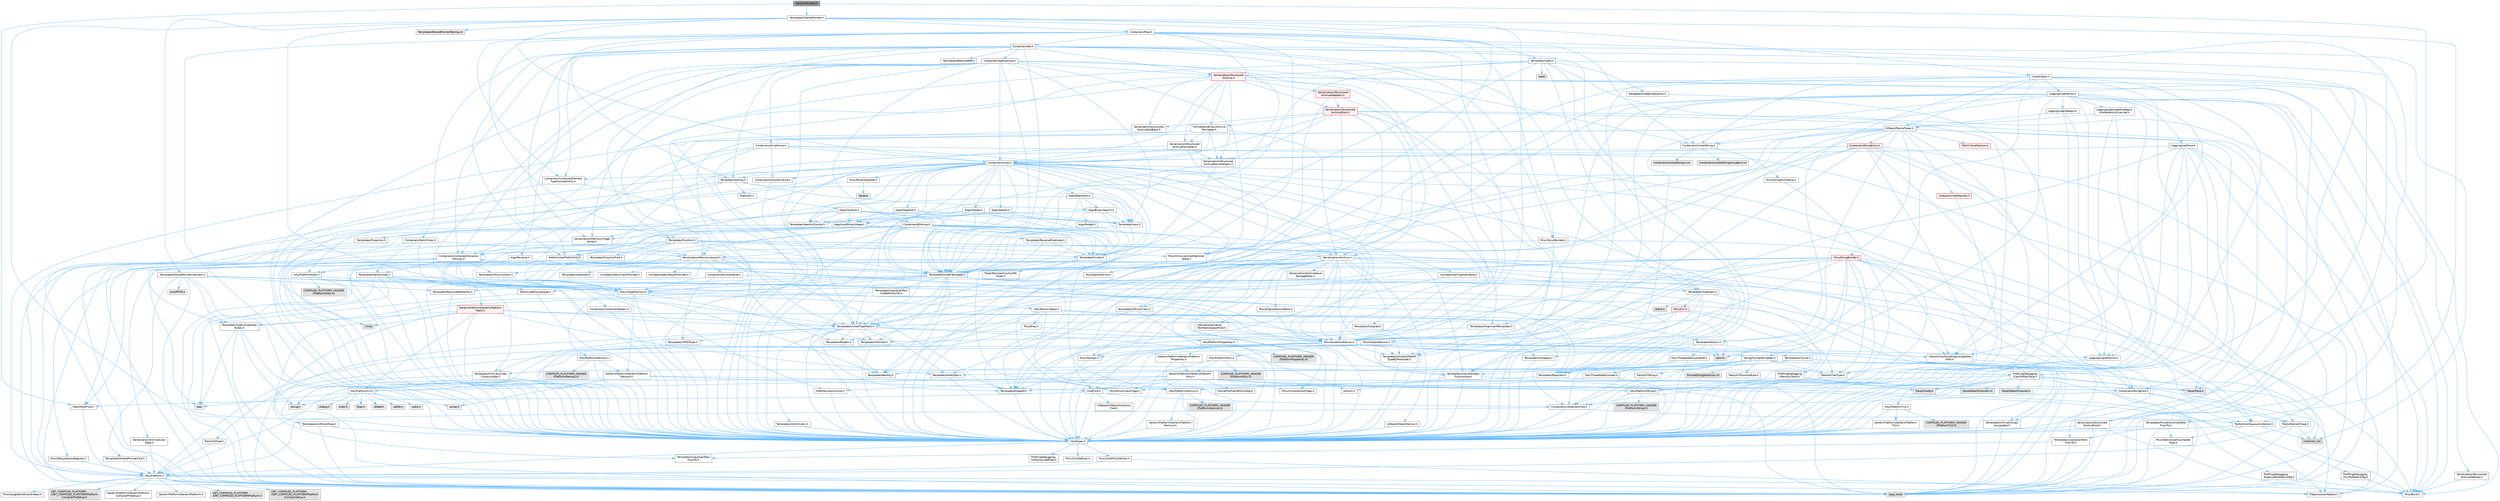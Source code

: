 digraph "GenericWindow.h"
{
 // INTERACTIVE_SVG=YES
 // LATEX_PDF_SIZE
  bgcolor="transparent";
  edge [fontname=Helvetica,fontsize=10,labelfontname=Helvetica,labelfontsize=10];
  node [fontname=Helvetica,fontsize=10,shape=box,height=0.2,width=0.4];
  Node1 [id="Node000001",label="GenericWindow.h",height=0.2,width=0.4,color="gray40", fillcolor="grey60", style="filled", fontcolor="black",tooltip=" "];
  Node1 -> Node2 [id="edge1_Node000001_Node000002",color="steelblue1",style="solid",tooltip=" "];
  Node2 [id="Node000002",label="CoreTypes.h",height=0.2,width=0.4,color="grey40", fillcolor="white", style="filled",URL="$dc/dec/CoreTypes_8h.html",tooltip=" "];
  Node2 -> Node3 [id="edge2_Node000002_Node000003",color="steelblue1",style="solid",tooltip=" "];
  Node3 [id="Node000003",label="HAL/Platform.h",height=0.2,width=0.4,color="grey40", fillcolor="white", style="filled",URL="$d9/dd0/Platform_8h.html",tooltip=" "];
  Node3 -> Node4 [id="edge3_Node000003_Node000004",color="steelblue1",style="solid",tooltip=" "];
  Node4 [id="Node000004",label="Misc/Build.h",height=0.2,width=0.4,color="grey40", fillcolor="white", style="filled",URL="$d3/dbb/Build_8h.html",tooltip=" "];
  Node3 -> Node5 [id="edge4_Node000003_Node000005",color="steelblue1",style="solid",tooltip=" "];
  Node5 [id="Node000005",label="Misc/LargeWorldCoordinates.h",height=0.2,width=0.4,color="grey40", fillcolor="white", style="filled",URL="$d2/dcb/LargeWorldCoordinates_8h.html",tooltip=" "];
  Node3 -> Node6 [id="edge5_Node000003_Node000006",color="steelblue1",style="solid",tooltip=" "];
  Node6 [id="Node000006",label="type_traits",height=0.2,width=0.4,color="grey60", fillcolor="#E0E0E0", style="filled",tooltip=" "];
  Node3 -> Node7 [id="edge6_Node000003_Node000007",color="steelblue1",style="solid",tooltip=" "];
  Node7 [id="Node000007",label="PreprocessorHelpers.h",height=0.2,width=0.4,color="grey40", fillcolor="white", style="filled",URL="$db/ddb/PreprocessorHelpers_8h.html",tooltip=" "];
  Node3 -> Node8 [id="edge7_Node000003_Node000008",color="steelblue1",style="solid",tooltip=" "];
  Node8 [id="Node000008",label="UBT_COMPILED_PLATFORM\l/UBT_COMPILED_PLATFORMPlatform\lCompilerPreSetup.h",height=0.2,width=0.4,color="grey60", fillcolor="#E0E0E0", style="filled",tooltip=" "];
  Node3 -> Node9 [id="edge8_Node000003_Node000009",color="steelblue1",style="solid",tooltip=" "];
  Node9 [id="Node000009",label="GenericPlatform/GenericPlatform\lCompilerPreSetup.h",height=0.2,width=0.4,color="grey40", fillcolor="white", style="filled",URL="$d9/dc8/GenericPlatformCompilerPreSetup_8h.html",tooltip=" "];
  Node3 -> Node10 [id="edge9_Node000003_Node000010",color="steelblue1",style="solid",tooltip=" "];
  Node10 [id="Node000010",label="GenericPlatform/GenericPlatform.h",height=0.2,width=0.4,color="grey40", fillcolor="white", style="filled",URL="$d6/d84/GenericPlatform_8h.html",tooltip=" "];
  Node3 -> Node11 [id="edge10_Node000003_Node000011",color="steelblue1",style="solid",tooltip=" "];
  Node11 [id="Node000011",label="UBT_COMPILED_PLATFORM\l/UBT_COMPILED_PLATFORMPlatform.h",height=0.2,width=0.4,color="grey60", fillcolor="#E0E0E0", style="filled",tooltip=" "];
  Node3 -> Node12 [id="edge11_Node000003_Node000012",color="steelblue1",style="solid",tooltip=" "];
  Node12 [id="Node000012",label="UBT_COMPILED_PLATFORM\l/UBT_COMPILED_PLATFORMPlatform\lCompilerSetup.h",height=0.2,width=0.4,color="grey60", fillcolor="#E0E0E0", style="filled",tooltip=" "];
  Node2 -> Node13 [id="edge12_Node000002_Node000013",color="steelblue1",style="solid",tooltip=" "];
  Node13 [id="Node000013",label="ProfilingDebugging\l/UMemoryDefines.h",height=0.2,width=0.4,color="grey40", fillcolor="white", style="filled",URL="$d2/da2/UMemoryDefines_8h.html",tooltip=" "];
  Node2 -> Node14 [id="edge13_Node000002_Node000014",color="steelblue1",style="solid",tooltip=" "];
  Node14 [id="Node000014",label="Misc/CoreMiscDefines.h",height=0.2,width=0.4,color="grey40", fillcolor="white", style="filled",URL="$da/d38/CoreMiscDefines_8h.html",tooltip=" "];
  Node14 -> Node3 [id="edge14_Node000014_Node000003",color="steelblue1",style="solid",tooltip=" "];
  Node14 -> Node7 [id="edge15_Node000014_Node000007",color="steelblue1",style="solid",tooltip=" "];
  Node2 -> Node15 [id="edge16_Node000002_Node000015",color="steelblue1",style="solid",tooltip=" "];
  Node15 [id="Node000015",label="Misc/CoreDefines.h",height=0.2,width=0.4,color="grey40", fillcolor="white", style="filled",URL="$d3/dd2/CoreDefines_8h.html",tooltip=" "];
  Node1 -> Node16 [id="edge17_Node000001_Node000016",color="steelblue1",style="solid",tooltip=" "];
  Node16 [id="Node000016",label="Math/MathFwd.h",height=0.2,width=0.4,color="grey40", fillcolor="white", style="filled",URL="$d2/d10/MathFwd_8h.html",tooltip=" "];
  Node16 -> Node3 [id="edge18_Node000016_Node000003",color="steelblue1",style="solid",tooltip=" "];
  Node1 -> Node17 [id="edge19_Node000001_Node000017",color="steelblue1",style="solid",tooltip=" "];
  Node17 [id="Node000017",label="Templates/SharedPointer.h",height=0.2,width=0.4,color="grey40", fillcolor="white", style="filled",URL="$d2/d17/SharedPointer_8h.html",tooltip=" "];
  Node17 -> Node2 [id="edge20_Node000017_Node000002",color="steelblue1",style="solid",tooltip=" "];
  Node17 -> Node18 [id="edge21_Node000017_Node000018",color="steelblue1",style="solid",tooltip=" "];
  Node18 [id="Node000018",label="Misc/IntrusiveUnsetOptional\lState.h",height=0.2,width=0.4,color="grey40", fillcolor="white", style="filled",URL="$d2/d0a/IntrusiveUnsetOptionalState_8h.html",tooltip=" "];
  Node18 -> Node19 [id="edge22_Node000018_Node000019",color="steelblue1",style="solid",tooltip=" "];
  Node19 [id="Node000019",label="Misc/OptionalFwd.h",height=0.2,width=0.4,color="grey40", fillcolor="white", style="filled",URL="$dc/d50/OptionalFwd_8h.html",tooltip=" "];
  Node17 -> Node20 [id="edge23_Node000017_Node000020",color="steelblue1",style="solid",tooltip=" "];
  Node20 [id="Node000020",label="Templates/PointerIsConvertible\lFromTo.h",height=0.2,width=0.4,color="grey40", fillcolor="white", style="filled",URL="$d6/d65/PointerIsConvertibleFromTo_8h.html",tooltip=" "];
  Node20 -> Node2 [id="edge24_Node000020_Node000002",color="steelblue1",style="solid",tooltip=" "];
  Node20 -> Node21 [id="edge25_Node000020_Node000021",color="steelblue1",style="solid",tooltip=" "];
  Node21 [id="Node000021",label="Misc/StaticAssertComplete\lType.h",height=0.2,width=0.4,color="grey40", fillcolor="white", style="filled",URL="$d5/d4e/StaticAssertCompleteType_8h.html",tooltip=" "];
  Node20 -> Node22 [id="edge26_Node000020_Node000022",color="steelblue1",style="solid",tooltip=" "];
  Node22 [id="Node000022",label="Templates/LosesQualifiers\lFromTo.h",height=0.2,width=0.4,color="grey40", fillcolor="white", style="filled",URL="$d2/db3/LosesQualifiersFromTo_8h.html",tooltip=" "];
  Node22 -> Node23 [id="edge27_Node000022_Node000023",color="steelblue1",style="solid",tooltip=" "];
  Node23 [id="Node000023",label="Templates/CopyQualifiers\lFromTo.h",height=0.2,width=0.4,color="grey40", fillcolor="white", style="filled",URL="$d5/db4/CopyQualifiersFromTo_8h.html",tooltip=" "];
  Node22 -> Node6 [id="edge28_Node000022_Node000006",color="steelblue1",style="solid",tooltip=" "];
  Node20 -> Node6 [id="edge29_Node000020_Node000006",color="steelblue1",style="solid",tooltip=" "];
  Node17 -> Node24 [id="edge30_Node000017_Node000024",color="steelblue1",style="solid",tooltip=" "];
  Node24 [id="Node000024",label="Misc/AssertionMacros.h",height=0.2,width=0.4,color="grey40", fillcolor="white", style="filled",URL="$d0/dfa/AssertionMacros_8h.html",tooltip=" "];
  Node24 -> Node2 [id="edge31_Node000024_Node000002",color="steelblue1",style="solid",tooltip=" "];
  Node24 -> Node3 [id="edge32_Node000024_Node000003",color="steelblue1",style="solid",tooltip=" "];
  Node24 -> Node25 [id="edge33_Node000024_Node000025",color="steelblue1",style="solid",tooltip=" "];
  Node25 [id="Node000025",label="HAL/PlatformMisc.h",height=0.2,width=0.4,color="grey40", fillcolor="white", style="filled",URL="$d0/df5/PlatformMisc_8h.html",tooltip=" "];
  Node25 -> Node2 [id="edge34_Node000025_Node000002",color="steelblue1",style="solid",tooltip=" "];
  Node25 -> Node26 [id="edge35_Node000025_Node000026",color="steelblue1",style="solid",tooltip=" "];
  Node26 [id="Node000026",label="GenericPlatform/GenericPlatform\lMisc.h",height=0.2,width=0.4,color="grey40", fillcolor="white", style="filled",URL="$db/d9a/GenericPlatformMisc_8h.html",tooltip=" "];
  Node26 -> Node27 [id="edge36_Node000026_Node000027",color="steelblue1",style="solid",tooltip=" "];
  Node27 [id="Node000027",label="Containers/StringFwd.h",height=0.2,width=0.4,color="grey40", fillcolor="white", style="filled",URL="$df/d37/StringFwd_8h.html",tooltip=" "];
  Node27 -> Node2 [id="edge37_Node000027_Node000002",color="steelblue1",style="solid",tooltip=" "];
  Node27 -> Node28 [id="edge38_Node000027_Node000028",color="steelblue1",style="solid",tooltip=" "];
  Node28 [id="Node000028",label="Traits/ElementType.h",height=0.2,width=0.4,color="grey40", fillcolor="white", style="filled",URL="$d5/d4f/ElementType_8h.html",tooltip=" "];
  Node28 -> Node3 [id="edge39_Node000028_Node000003",color="steelblue1",style="solid",tooltip=" "];
  Node28 -> Node29 [id="edge40_Node000028_Node000029",color="steelblue1",style="solid",tooltip=" "];
  Node29 [id="Node000029",label="initializer_list",height=0.2,width=0.4,color="grey60", fillcolor="#E0E0E0", style="filled",tooltip=" "];
  Node28 -> Node6 [id="edge41_Node000028_Node000006",color="steelblue1",style="solid",tooltip=" "];
  Node27 -> Node30 [id="edge42_Node000027_Node000030",color="steelblue1",style="solid",tooltip=" "];
  Node30 [id="Node000030",label="Traits/IsContiguousContainer.h",height=0.2,width=0.4,color="grey40", fillcolor="white", style="filled",URL="$d5/d3c/IsContiguousContainer_8h.html",tooltip=" "];
  Node30 -> Node2 [id="edge43_Node000030_Node000002",color="steelblue1",style="solid",tooltip=" "];
  Node30 -> Node21 [id="edge44_Node000030_Node000021",color="steelblue1",style="solid",tooltip=" "];
  Node30 -> Node29 [id="edge45_Node000030_Node000029",color="steelblue1",style="solid",tooltip=" "];
  Node26 -> Node31 [id="edge46_Node000026_Node000031",color="steelblue1",style="solid",tooltip=" "];
  Node31 [id="Node000031",label="CoreFwd.h",height=0.2,width=0.4,color="grey40", fillcolor="white", style="filled",URL="$d1/d1e/CoreFwd_8h.html",tooltip=" "];
  Node31 -> Node2 [id="edge47_Node000031_Node000002",color="steelblue1",style="solid",tooltip=" "];
  Node31 -> Node32 [id="edge48_Node000031_Node000032",color="steelblue1",style="solid",tooltip=" "];
  Node32 [id="Node000032",label="Containers/ContainersFwd.h",height=0.2,width=0.4,color="grey40", fillcolor="white", style="filled",URL="$d4/d0a/ContainersFwd_8h.html",tooltip=" "];
  Node32 -> Node3 [id="edge49_Node000032_Node000003",color="steelblue1",style="solid",tooltip=" "];
  Node32 -> Node2 [id="edge50_Node000032_Node000002",color="steelblue1",style="solid",tooltip=" "];
  Node32 -> Node30 [id="edge51_Node000032_Node000030",color="steelblue1",style="solid",tooltip=" "];
  Node31 -> Node16 [id="edge52_Node000031_Node000016",color="steelblue1",style="solid",tooltip=" "];
  Node31 -> Node33 [id="edge53_Node000031_Node000033",color="steelblue1",style="solid",tooltip=" "];
  Node33 [id="Node000033",label="UObject/UObjectHierarchy\lFwd.h",height=0.2,width=0.4,color="grey40", fillcolor="white", style="filled",URL="$d3/d13/UObjectHierarchyFwd_8h.html",tooltip=" "];
  Node26 -> Node2 [id="edge54_Node000026_Node000002",color="steelblue1",style="solid",tooltip=" "];
  Node26 -> Node34 [id="edge55_Node000026_Node000034",color="steelblue1",style="solid",tooltip=" "];
  Node34 [id="Node000034",label="FramePro/FrameProConfig.h",height=0.2,width=0.4,color="grey40", fillcolor="white", style="filled",URL="$d7/d90/FrameProConfig_8h.html",tooltip=" "];
  Node26 -> Node35 [id="edge56_Node000026_Node000035",color="steelblue1",style="solid",tooltip=" "];
  Node35 [id="Node000035",label="HAL/PlatformCrt.h",height=0.2,width=0.4,color="grey40", fillcolor="white", style="filled",URL="$d8/d75/PlatformCrt_8h.html",tooltip=" "];
  Node35 -> Node36 [id="edge57_Node000035_Node000036",color="steelblue1",style="solid",tooltip=" "];
  Node36 [id="Node000036",label="new",height=0.2,width=0.4,color="grey60", fillcolor="#E0E0E0", style="filled",tooltip=" "];
  Node35 -> Node37 [id="edge58_Node000035_Node000037",color="steelblue1",style="solid",tooltip=" "];
  Node37 [id="Node000037",label="wchar.h",height=0.2,width=0.4,color="grey60", fillcolor="#E0E0E0", style="filled",tooltip=" "];
  Node35 -> Node38 [id="edge59_Node000035_Node000038",color="steelblue1",style="solid",tooltip=" "];
  Node38 [id="Node000038",label="stddef.h",height=0.2,width=0.4,color="grey60", fillcolor="#E0E0E0", style="filled",tooltip=" "];
  Node35 -> Node39 [id="edge60_Node000035_Node000039",color="steelblue1",style="solid",tooltip=" "];
  Node39 [id="Node000039",label="stdlib.h",height=0.2,width=0.4,color="grey60", fillcolor="#E0E0E0", style="filled",tooltip=" "];
  Node35 -> Node40 [id="edge61_Node000035_Node000040",color="steelblue1",style="solid",tooltip=" "];
  Node40 [id="Node000040",label="stdio.h",height=0.2,width=0.4,color="grey60", fillcolor="#E0E0E0", style="filled",tooltip=" "];
  Node35 -> Node41 [id="edge62_Node000035_Node000041",color="steelblue1",style="solid",tooltip=" "];
  Node41 [id="Node000041",label="stdarg.h",height=0.2,width=0.4,color="grey60", fillcolor="#E0E0E0", style="filled",tooltip=" "];
  Node35 -> Node42 [id="edge63_Node000035_Node000042",color="steelblue1",style="solid",tooltip=" "];
  Node42 [id="Node000042",label="math.h",height=0.2,width=0.4,color="grey60", fillcolor="#E0E0E0", style="filled",tooltip=" "];
  Node35 -> Node43 [id="edge64_Node000035_Node000043",color="steelblue1",style="solid",tooltip=" "];
  Node43 [id="Node000043",label="float.h",height=0.2,width=0.4,color="grey60", fillcolor="#E0E0E0", style="filled",tooltip=" "];
  Node35 -> Node44 [id="edge65_Node000035_Node000044",color="steelblue1",style="solid",tooltip=" "];
  Node44 [id="Node000044",label="string.h",height=0.2,width=0.4,color="grey60", fillcolor="#E0E0E0", style="filled",tooltip=" "];
  Node26 -> Node45 [id="edge66_Node000026_Node000045",color="steelblue1",style="solid",tooltip=" "];
  Node45 [id="Node000045",label="Math/NumericLimits.h",height=0.2,width=0.4,color="grey40", fillcolor="white", style="filled",URL="$df/d1b/NumericLimits_8h.html",tooltip=" "];
  Node45 -> Node2 [id="edge67_Node000045_Node000002",color="steelblue1",style="solid",tooltip=" "];
  Node26 -> Node46 [id="edge68_Node000026_Node000046",color="steelblue1",style="solid",tooltip=" "];
  Node46 [id="Node000046",label="Misc/CompressionFlags.h",height=0.2,width=0.4,color="grey40", fillcolor="white", style="filled",URL="$d9/d76/CompressionFlags_8h.html",tooltip=" "];
  Node26 -> Node47 [id="edge69_Node000026_Node000047",color="steelblue1",style="solid",tooltip=" "];
  Node47 [id="Node000047",label="Misc/EnumClassFlags.h",height=0.2,width=0.4,color="grey40", fillcolor="white", style="filled",URL="$d8/de7/EnumClassFlags_8h.html",tooltip=" "];
  Node26 -> Node48 [id="edge70_Node000026_Node000048",color="steelblue1",style="solid",tooltip=" "];
  Node48 [id="Node000048",label="ProfilingDebugging\l/CsvProfilerConfig.h",height=0.2,width=0.4,color="grey40", fillcolor="white", style="filled",URL="$d3/d88/CsvProfilerConfig_8h.html",tooltip=" "];
  Node48 -> Node4 [id="edge71_Node000048_Node000004",color="steelblue1",style="solid",tooltip=" "];
  Node26 -> Node49 [id="edge72_Node000026_Node000049",color="steelblue1",style="solid",tooltip=" "];
  Node49 [id="Node000049",label="ProfilingDebugging\l/ExternalProfilerConfig.h",height=0.2,width=0.4,color="grey40", fillcolor="white", style="filled",URL="$d3/dbb/ExternalProfilerConfig_8h.html",tooltip=" "];
  Node49 -> Node4 [id="edge73_Node000049_Node000004",color="steelblue1",style="solid",tooltip=" "];
  Node25 -> Node50 [id="edge74_Node000025_Node000050",color="steelblue1",style="solid",tooltip=" "];
  Node50 [id="Node000050",label="COMPILED_PLATFORM_HEADER\l(PlatformMisc.h)",height=0.2,width=0.4,color="grey60", fillcolor="#E0E0E0", style="filled",tooltip=" "];
  Node25 -> Node51 [id="edge75_Node000025_Node000051",color="steelblue1",style="solid",tooltip=" "];
  Node51 [id="Node000051",label="ProfilingDebugging\l/CpuProfilerTrace.h",height=0.2,width=0.4,color="grey40", fillcolor="white", style="filled",URL="$da/dcb/CpuProfilerTrace_8h.html",tooltip=" "];
  Node51 -> Node2 [id="edge76_Node000051_Node000002",color="steelblue1",style="solid",tooltip=" "];
  Node51 -> Node32 [id="edge77_Node000051_Node000032",color="steelblue1",style="solid",tooltip=" "];
  Node51 -> Node52 [id="edge78_Node000051_Node000052",color="steelblue1",style="solid",tooltip=" "];
  Node52 [id="Node000052",label="HAL/PlatformAtomics.h",height=0.2,width=0.4,color="grey40", fillcolor="white", style="filled",URL="$d3/d36/PlatformAtomics_8h.html",tooltip=" "];
  Node52 -> Node2 [id="edge79_Node000052_Node000002",color="steelblue1",style="solid",tooltip=" "];
  Node52 -> Node53 [id="edge80_Node000052_Node000053",color="steelblue1",style="solid",tooltip=" "];
  Node53 [id="Node000053",label="GenericPlatform/GenericPlatform\lAtomics.h",height=0.2,width=0.4,color="grey40", fillcolor="white", style="filled",URL="$da/d72/GenericPlatformAtomics_8h.html",tooltip=" "];
  Node53 -> Node2 [id="edge81_Node000053_Node000002",color="steelblue1",style="solid",tooltip=" "];
  Node52 -> Node54 [id="edge82_Node000052_Node000054",color="steelblue1",style="solid",tooltip=" "];
  Node54 [id="Node000054",label="COMPILED_PLATFORM_HEADER\l(PlatformAtomics.h)",height=0.2,width=0.4,color="grey60", fillcolor="#E0E0E0", style="filled",tooltip=" "];
  Node51 -> Node7 [id="edge83_Node000051_Node000007",color="steelblue1",style="solid",tooltip=" "];
  Node51 -> Node4 [id="edge84_Node000051_Node000004",color="steelblue1",style="solid",tooltip=" "];
  Node51 -> Node55 [id="edge85_Node000051_Node000055",color="steelblue1",style="solid",tooltip=" "];
  Node55 [id="Node000055",label="Trace/Config.h",height=0.2,width=0.4,color="grey60", fillcolor="#E0E0E0", style="filled",tooltip=" "];
  Node51 -> Node56 [id="edge86_Node000051_Node000056",color="steelblue1",style="solid",tooltip=" "];
  Node56 [id="Node000056",label="Trace/Detail/Channel.h",height=0.2,width=0.4,color="grey60", fillcolor="#E0E0E0", style="filled",tooltip=" "];
  Node51 -> Node57 [id="edge87_Node000051_Node000057",color="steelblue1",style="solid",tooltip=" "];
  Node57 [id="Node000057",label="Trace/Detail/Channel.inl",height=0.2,width=0.4,color="grey60", fillcolor="#E0E0E0", style="filled",tooltip=" "];
  Node51 -> Node58 [id="edge88_Node000051_Node000058",color="steelblue1",style="solid",tooltip=" "];
  Node58 [id="Node000058",label="Trace/Trace.h",height=0.2,width=0.4,color="grey60", fillcolor="#E0E0E0", style="filled",tooltip=" "];
  Node24 -> Node7 [id="edge89_Node000024_Node000007",color="steelblue1",style="solid",tooltip=" "];
  Node24 -> Node59 [id="edge90_Node000024_Node000059",color="steelblue1",style="solid",tooltip=" "];
  Node59 [id="Node000059",label="Templates/EnableIf.h",height=0.2,width=0.4,color="grey40", fillcolor="white", style="filled",URL="$d7/d60/EnableIf_8h.html",tooltip=" "];
  Node59 -> Node2 [id="edge91_Node000059_Node000002",color="steelblue1",style="solid",tooltip=" "];
  Node24 -> Node60 [id="edge92_Node000024_Node000060",color="steelblue1",style="solid",tooltip=" "];
  Node60 [id="Node000060",label="Templates/IsArrayOrRefOf\lTypeByPredicate.h",height=0.2,width=0.4,color="grey40", fillcolor="white", style="filled",URL="$d6/da1/IsArrayOrRefOfTypeByPredicate_8h.html",tooltip=" "];
  Node60 -> Node2 [id="edge93_Node000060_Node000002",color="steelblue1",style="solid",tooltip=" "];
  Node24 -> Node61 [id="edge94_Node000024_Node000061",color="steelblue1",style="solid",tooltip=" "];
  Node61 [id="Node000061",label="Templates/IsValidVariadic\lFunctionArg.h",height=0.2,width=0.4,color="grey40", fillcolor="white", style="filled",URL="$d0/dc8/IsValidVariadicFunctionArg_8h.html",tooltip=" "];
  Node61 -> Node2 [id="edge95_Node000061_Node000002",color="steelblue1",style="solid",tooltip=" "];
  Node61 -> Node62 [id="edge96_Node000061_Node000062",color="steelblue1",style="solid",tooltip=" "];
  Node62 [id="Node000062",label="IsEnum.h",height=0.2,width=0.4,color="grey40", fillcolor="white", style="filled",URL="$d4/de5/IsEnum_8h.html",tooltip=" "];
  Node61 -> Node6 [id="edge97_Node000061_Node000006",color="steelblue1",style="solid",tooltip=" "];
  Node24 -> Node63 [id="edge98_Node000024_Node000063",color="steelblue1",style="solid",tooltip=" "];
  Node63 [id="Node000063",label="Traits/IsCharEncodingCompatible\lWith.h",height=0.2,width=0.4,color="grey40", fillcolor="white", style="filled",URL="$df/dd1/IsCharEncodingCompatibleWith_8h.html",tooltip=" "];
  Node63 -> Node6 [id="edge99_Node000063_Node000006",color="steelblue1",style="solid",tooltip=" "];
  Node63 -> Node64 [id="edge100_Node000063_Node000064",color="steelblue1",style="solid",tooltip=" "];
  Node64 [id="Node000064",label="Traits/IsCharType.h",height=0.2,width=0.4,color="grey40", fillcolor="white", style="filled",URL="$db/d51/IsCharType_8h.html",tooltip=" "];
  Node64 -> Node2 [id="edge101_Node000064_Node000002",color="steelblue1",style="solid",tooltip=" "];
  Node24 -> Node65 [id="edge102_Node000024_Node000065",color="steelblue1",style="solid",tooltip=" "];
  Node65 [id="Node000065",label="Misc/VarArgs.h",height=0.2,width=0.4,color="grey40", fillcolor="white", style="filled",URL="$d5/d6f/VarArgs_8h.html",tooltip=" "];
  Node65 -> Node2 [id="edge103_Node000065_Node000002",color="steelblue1",style="solid",tooltip=" "];
  Node24 -> Node66 [id="edge104_Node000024_Node000066",color="steelblue1",style="solid",tooltip=" "];
  Node66 [id="Node000066",label="String/FormatStringSan.h",height=0.2,width=0.4,color="grey40", fillcolor="white", style="filled",URL="$d3/d8b/FormatStringSan_8h.html",tooltip=" "];
  Node66 -> Node6 [id="edge105_Node000066_Node000006",color="steelblue1",style="solid",tooltip=" "];
  Node66 -> Node2 [id="edge106_Node000066_Node000002",color="steelblue1",style="solid",tooltip=" "];
  Node66 -> Node67 [id="edge107_Node000066_Node000067",color="steelblue1",style="solid",tooltip=" "];
  Node67 [id="Node000067",label="Templates/Requires.h",height=0.2,width=0.4,color="grey40", fillcolor="white", style="filled",URL="$dc/d96/Requires_8h.html",tooltip=" "];
  Node67 -> Node59 [id="edge108_Node000067_Node000059",color="steelblue1",style="solid",tooltip=" "];
  Node67 -> Node6 [id="edge109_Node000067_Node000006",color="steelblue1",style="solid",tooltip=" "];
  Node66 -> Node68 [id="edge110_Node000066_Node000068",color="steelblue1",style="solid",tooltip=" "];
  Node68 [id="Node000068",label="Templates/Identity.h",height=0.2,width=0.4,color="grey40", fillcolor="white", style="filled",URL="$d0/dd5/Identity_8h.html",tooltip=" "];
  Node66 -> Node61 [id="edge111_Node000066_Node000061",color="steelblue1",style="solid",tooltip=" "];
  Node66 -> Node64 [id="edge112_Node000066_Node000064",color="steelblue1",style="solid",tooltip=" "];
  Node66 -> Node69 [id="edge113_Node000066_Node000069",color="steelblue1",style="solid",tooltip=" "];
  Node69 [id="Node000069",label="Traits/IsTEnumAsByte.h",height=0.2,width=0.4,color="grey40", fillcolor="white", style="filled",URL="$d1/de6/IsTEnumAsByte_8h.html",tooltip=" "];
  Node66 -> Node70 [id="edge114_Node000066_Node000070",color="steelblue1",style="solid",tooltip=" "];
  Node70 [id="Node000070",label="Traits/IsTString.h",height=0.2,width=0.4,color="grey40", fillcolor="white", style="filled",URL="$d0/df8/IsTString_8h.html",tooltip=" "];
  Node70 -> Node32 [id="edge115_Node000070_Node000032",color="steelblue1",style="solid",tooltip=" "];
  Node66 -> Node32 [id="edge116_Node000066_Node000032",color="steelblue1",style="solid",tooltip=" "];
  Node66 -> Node71 [id="edge117_Node000066_Node000071",color="steelblue1",style="solid",tooltip=" "];
  Node71 [id="Node000071",label="FormatStringSanErrors.inl",height=0.2,width=0.4,color="grey60", fillcolor="#E0E0E0", style="filled",tooltip=" "];
  Node24 -> Node72 [id="edge118_Node000024_Node000072",color="steelblue1",style="solid",tooltip=" "];
  Node72 [id="Node000072",label="atomic",height=0.2,width=0.4,color="grey60", fillcolor="#E0E0E0", style="filled",tooltip=" "];
  Node17 -> Node73 [id="edge119_Node000017_Node000073",color="steelblue1",style="solid",tooltip=" "];
  Node73 [id="Node000073",label="HAL/UnrealMemory.h",height=0.2,width=0.4,color="grey40", fillcolor="white", style="filled",URL="$d9/d96/UnrealMemory_8h.html",tooltip=" "];
  Node73 -> Node2 [id="edge120_Node000073_Node000002",color="steelblue1",style="solid",tooltip=" "];
  Node73 -> Node74 [id="edge121_Node000073_Node000074",color="steelblue1",style="solid",tooltip=" "];
  Node74 [id="Node000074",label="GenericPlatform/GenericPlatform\lMemory.h",height=0.2,width=0.4,color="grey40", fillcolor="white", style="filled",URL="$dd/d22/GenericPlatformMemory_8h.html",tooltip=" "];
  Node74 -> Node31 [id="edge122_Node000074_Node000031",color="steelblue1",style="solid",tooltip=" "];
  Node74 -> Node2 [id="edge123_Node000074_Node000002",color="steelblue1",style="solid",tooltip=" "];
  Node74 -> Node75 [id="edge124_Node000074_Node000075",color="steelblue1",style="solid",tooltip=" "];
  Node75 [id="Node000075",label="HAL/PlatformString.h",height=0.2,width=0.4,color="grey40", fillcolor="white", style="filled",URL="$db/db5/PlatformString_8h.html",tooltip=" "];
  Node75 -> Node2 [id="edge125_Node000075_Node000002",color="steelblue1",style="solid",tooltip=" "];
  Node75 -> Node76 [id="edge126_Node000075_Node000076",color="steelblue1",style="solid",tooltip=" "];
  Node76 [id="Node000076",label="COMPILED_PLATFORM_HEADER\l(PlatformString.h)",height=0.2,width=0.4,color="grey60", fillcolor="#E0E0E0", style="filled",tooltip=" "];
  Node74 -> Node44 [id="edge127_Node000074_Node000044",color="steelblue1",style="solid",tooltip=" "];
  Node74 -> Node37 [id="edge128_Node000074_Node000037",color="steelblue1",style="solid",tooltip=" "];
  Node73 -> Node77 [id="edge129_Node000073_Node000077",color="steelblue1",style="solid",tooltip=" "];
  Node77 [id="Node000077",label="HAL/MemoryBase.h",height=0.2,width=0.4,color="grey40", fillcolor="white", style="filled",URL="$d6/d9f/MemoryBase_8h.html",tooltip=" "];
  Node77 -> Node2 [id="edge130_Node000077_Node000002",color="steelblue1",style="solid",tooltip=" "];
  Node77 -> Node52 [id="edge131_Node000077_Node000052",color="steelblue1",style="solid",tooltip=" "];
  Node77 -> Node35 [id="edge132_Node000077_Node000035",color="steelblue1",style="solid",tooltip=" "];
  Node77 -> Node78 [id="edge133_Node000077_Node000078",color="steelblue1",style="solid",tooltip=" "];
  Node78 [id="Node000078",label="Misc/Exec.h",height=0.2,width=0.4,color="grey40", fillcolor="white", style="filled",URL="$de/ddb/Exec_8h.html",tooltip=" "];
  Node78 -> Node2 [id="edge134_Node000078_Node000002",color="steelblue1",style="solid",tooltip=" "];
  Node78 -> Node24 [id="edge135_Node000078_Node000024",color="steelblue1",style="solid",tooltip=" "];
  Node77 -> Node79 [id="edge136_Node000077_Node000079",color="steelblue1",style="solid",tooltip=" "];
  Node79 [id="Node000079",label="Misc/OutputDevice.h",height=0.2,width=0.4,color="grey40", fillcolor="white", style="filled",URL="$d7/d32/OutputDevice_8h.html",tooltip=" "];
  Node79 -> Node31 [id="edge137_Node000079_Node000031",color="steelblue1",style="solid",tooltip=" "];
  Node79 -> Node2 [id="edge138_Node000079_Node000002",color="steelblue1",style="solid",tooltip=" "];
  Node79 -> Node80 [id="edge139_Node000079_Node000080",color="steelblue1",style="solid",tooltip=" "];
  Node80 [id="Node000080",label="Logging/LogVerbosity.h",height=0.2,width=0.4,color="grey40", fillcolor="white", style="filled",URL="$d2/d8f/LogVerbosity_8h.html",tooltip=" "];
  Node80 -> Node2 [id="edge140_Node000080_Node000002",color="steelblue1",style="solid",tooltip=" "];
  Node79 -> Node65 [id="edge141_Node000079_Node000065",color="steelblue1",style="solid",tooltip=" "];
  Node79 -> Node60 [id="edge142_Node000079_Node000060",color="steelblue1",style="solid",tooltip=" "];
  Node79 -> Node61 [id="edge143_Node000079_Node000061",color="steelblue1",style="solid",tooltip=" "];
  Node79 -> Node63 [id="edge144_Node000079_Node000063",color="steelblue1",style="solid",tooltip=" "];
  Node77 -> Node81 [id="edge145_Node000077_Node000081",color="steelblue1",style="solid",tooltip=" "];
  Node81 [id="Node000081",label="Templates/Atomic.h",height=0.2,width=0.4,color="grey40", fillcolor="white", style="filled",URL="$d3/d91/Atomic_8h.html",tooltip=" "];
  Node81 -> Node82 [id="edge146_Node000081_Node000082",color="steelblue1",style="solid",tooltip=" "];
  Node82 [id="Node000082",label="HAL/ThreadSafeCounter.h",height=0.2,width=0.4,color="grey40", fillcolor="white", style="filled",URL="$dc/dc9/ThreadSafeCounter_8h.html",tooltip=" "];
  Node82 -> Node2 [id="edge147_Node000082_Node000002",color="steelblue1",style="solid",tooltip=" "];
  Node82 -> Node52 [id="edge148_Node000082_Node000052",color="steelblue1",style="solid",tooltip=" "];
  Node81 -> Node83 [id="edge149_Node000081_Node000083",color="steelblue1",style="solid",tooltip=" "];
  Node83 [id="Node000083",label="HAL/ThreadSafeCounter64.h",height=0.2,width=0.4,color="grey40", fillcolor="white", style="filled",URL="$d0/d12/ThreadSafeCounter64_8h.html",tooltip=" "];
  Node83 -> Node2 [id="edge150_Node000083_Node000002",color="steelblue1",style="solid",tooltip=" "];
  Node83 -> Node82 [id="edge151_Node000083_Node000082",color="steelblue1",style="solid",tooltip=" "];
  Node81 -> Node84 [id="edge152_Node000081_Node000084",color="steelblue1",style="solid",tooltip=" "];
  Node84 [id="Node000084",label="Templates/IsIntegral.h",height=0.2,width=0.4,color="grey40", fillcolor="white", style="filled",URL="$da/d64/IsIntegral_8h.html",tooltip=" "];
  Node84 -> Node2 [id="edge153_Node000084_Node000002",color="steelblue1",style="solid",tooltip=" "];
  Node81 -> Node85 [id="edge154_Node000081_Node000085",color="steelblue1",style="solid",tooltip=" "];
  Node85 [id="Node000085",label="Templates/IsTrivial.h",height=0.2,width=0.4,color="grey40", fillcolor="white", style="filled",URL="$da/d4c/IsTrivial_8h.html",tooltip=" "];
  Node85 -> Node86 [id="edge155_Node000085_Node000086",color="steelblue1",style="solid",tooltip=" "];
  Node86 [id="Node000086",label="Templates/AndOrNot.h",height=0.2,width=0.4,color="grey40", fillcolor="white", style="filled",URL="$db/d0a/AndOrNot_8h.html",tooltip=" "];
  Node86 -> Node2 [id="edge156_Node000086_Node000002",color="steelblue1",style="solid",tooltip=" "];
  Node85 -> Node87 [id="edge157_Node000085_Node000087",color="steelblue1",style="solid",tooltip=" "];
  Node87 [id="Node000087",label="Templates/IsTriviallyCopy\lConstructible.h",height=0.2,width=0.4,color="grey40", fillcolor="white", style="filled",URL="$d3/d78/IsTriviallyCopyConstructible_8h.html",tooltip=" "];
  Node87 -> Node2 [id="edge158_Node000087_Node000002",color="steelblue1",style="solid",tooltip=" "];
  Node87 -> Node6 [id="edge159_Node000087_Node000006",color="steelblue1",style="solid",tooltip=" "];
  Node85 -> Node88 [id="edge160_Node000085_Node000088",color="steelblue1",style="solid",tooltip=" "];
  Node88 [id="Node000088",label="Templates/IsTriviallyCopy\lAssignable.h",height=0.2,width=0.4,color="grey40", fillcolor="white", style="filled",URL="$d2/df2/IsTriviallyCopyAssignable_8h.html",tooltip=" "];
  Node88 -> Node2 [id="edge161_Node000088_Node000002",color="steelblue1",style="solid",tooltip=" "];
  Node88 -> Node6 [id="edge162_Node000088_Node000006",color="steelblue1",style="solid",tooltip=" "];
  Node85 -> Node6 [id="edge163_Node000085_Node000006",color="steelblue1",style="solid",tooltip=" "];
  Node81 -> Node89 [id="edge164_Node000081_Node000089",color="steelblue1",style="solid",tooltip=" "];
  Node89 [id="Node000089",label="Traits/IntType.h",height=0.2,width=0.4,color="grey40", fillcolor="white", style="filled",URL="$d7/deb/IntType_8h.html",tooltip=" "];
  Node89 -> Node3 [id="edge165_Node000089_Node000003",color="steelblue1",style="solid",tooltip=" "];
  Node81 -> Node72 [id="edge166_Node000081_Node000072",color="steelblue1",style="solid",tooltip=" "];
  Node73 -> Node90 [id="edge167_Node000073_Node000090",color="steelblue1",style="solid",tooltip=" "];
  Node90 [id="Node000090",label="HAL/PlatformMemory.h",height=0.2,width=0.4,color="grey40", fillcolor="white", style="filled",URL="$de/d68/PlatformMemory_8h.html",tooltip=" "];
  Node90 -> Node2 [id="edge168_Node000090_Node000002",color="steelblue1",style="solid",tooltip=" "];
  Node90 -> Node74 [id="edge169_Node000090_Node000074",color="steelblue1",style="solid",tooltip=" "];
  Node90 -> Node91 [id="edge170_Node000090_Node000091",color="steelblue1",style="solid",tooltip=" "];
  Node91 [id="Node000091",label="COMPILED_PLATFORM_HEADER\l(PlatformMemory.h)",height=0.2,width=0.4,color="grey60", fillcolor="#E0E0E0", style="filled",tooltip=" "];
  Node73 -> Node92 [id="edge171_Node000073_Node000092",color="steelblue1",style="solid",tooltip=" "];
  Node92 [id="Node000092",label="ProfilingDebugging\l/MemoryTrace.h",height=0.2,width=0.4,color="grey40", fillcolor="white", style="filled",URL="$da/dd7/MemoryTrace_8h.html",tooltip=" "];
  Node92 -> Node3 [id="edge172_Node000092_Node000003",color="steelblue1",style="solid",tooltip=" "];
  Node92 -> Node47 [id="edge173_Node000092_Node000047",color="steelblue1",style="solid",tooltip=" "];
  Node92 -> Node55 [id="edge174_Node000092_Node000055",color="steelblue1",style="solid",tooltip=" "];
  Node92 -> Node58 [id="edge175_Node000092_Node000058",color="steelblue1",style="solid",tooltip=" "];
  Node73 -> Node93 [id="edge176_Node000073_Node000093",color="steelblue1",style="solid",tooltip=" "];
  Node93 [id="Node000093",label="Templates/IsPointer.h",height=0.2,width=0.4,color="grey40", fillcolor="white", style="filled",URL="$d7/d05/IsPointer_8h.html",tooltip=" "];
  Node93 -> Node2 [id="edge177_Node000093_Node000002",color="steelblue1",style="solid",tooltip=" "];
  Node17 -> Node94 [id="edge178_Node000017_Node000094",color="steelblue1",style="solid",tooltip=" "];
  Node94 [id="Node000094",label="Containers/Array.h",height=0.2,width=0.4,color="grey40", fillcolor="white", style="filled",URL="$df/dd0/Array_8h.html",tooltip=" "];
  Node94 -> Node2 [id="edge179_Node000094_Node000002",color="steelblue1",style="solid",tooltip=" "];
  Node94 -> Node24 [id="edge180_Node000094_Node000024",color="steelblue1",style="solid",tooltip=" "];
  Node94 -> Node18 [id="edge181_Node000094_Node000018",color="steelblue1",style="solid",tooltip=" "];
  Node94 -> Node95 [id="edge182_Node000094_Node000095",color="steelblue1",style="solid",tooltip=" "];
  Node95 [id="Node000095",label="Misc/ReverseIterate.h",height=0.2,width=0.4,color="grey40", fillcolor="white", style="filled",URL="$db/de3/ReverseIterate_8h.html",tooltip=" "];
  Node95 -> Node3 [id="edge183_Node000095_Node000003",color="steelblue1",style="solid",tooltip=" "];
  Node95 -> Node96 [id="edge184_Node000095_Node000096",color="steelblue1",style="solid",tooltip=" "];
  Node96 [id="Node000096",label="iterator",height=0.2,width=0.4,color="grey60", fillcolor="#E0E0E0", style="filled",tooltip=" "];
  Node94 -> Node73 [id="edge185_Node000094_Node000073",color="steelblue1",style="solid",tooltip=" "];
  Node94 -> Node97 [id="edge186_Node000094_Node000097",color="steelblue1",style="solid",tooltip=" "];
  Node97 [id="Node000097",label="Templates/UnrealTypeTraits.h",height=0.2,width=0.4,color="grey40", fillcolor="white", style="filled",URL="$d2/d2d/UnrealTypeTraits_8h.html",tooltip=" "];
  Node97 -> Node2 [id="edge187_Node000097_Node000002",color="steelblue1",style="solid",tooltip=" "];
  Node97 -> Node93 [id="edge188_Node000097_Node000093",color="steelblue1",style="solid",tooltip=" "];
  Node97 -> Node24 [id="edge189_Node000097_Node000024",color="steelblue1",style="solid",tooltip=" "];
  Node97 -> Node86 [id="edge190_Node000097_Node000086",color="steelblue1",style="solid",tooltip=" "];
  Node97 -> Node59 [id="edge191_Node000097_Node000059",color="steelblue1",style="solid",tooltip=" "];
  Node97 -> Node98 [id="edge192_Node000097_Node000098",color="steelblue1",style="solid",tooltip=" "];
  Node98 [id="Node000098",label="Templates/IsArithmetic.h",height=0.2,width=0.4,color="grey40", fillcolor="white", style="filled",URL="$d2/d5d/IsArithmetic_8h.html",tooltip=" "];
  Node98 -> Node2 [id="edge193_Node000098_Node000002",color="steelblue1",style="solid",tooltip=" "];
  Node97 -> Node62 [id="edge194_Node000097_Node000062",color="steelblue1",style="solid",tooltip=" "];
  Node97 -> Node99 [id="edge195_Node000097_Node000099",color="steelblue1",style="solid",tooltip=" "];
  Node99 [id="Node000099",label="Templates/Models.h",height=0.2,width=0.4,color="grey40", fillcolor="white", style="filled",URL="$d3/d0c/Models_8h.html",tooltip=" "];
  Node99 -> Node68 [id="edge196_Node000099_Node000068",color="steelblue1",style="solid",tooltip=" "];
  Node97 -> Node100 [id="edge197_Node000097_Node000100",color="steelblue1",style="solid",tooltip=" "];
  Node100 [id="Node000100",label="Templates/IsPODType.h",height=0.2,width=0.4,color="grey40", fillcolor="white", style="filled",URL="$d7/db1/IsPODType_8h.html",tooltip=" "];
  Node100 -> Node2 [id="edge198_Node000100_Node000002",color="steelblue1",style="solid",tooltip=" "];
  Node97 -> Node101 [id="edge199_Node000097_Node000101",color="steelblue1",style="solid",tooltip=" "];
  Node101 [id="Node000101",label="Templates/IsUECoreType.h",height=0.2,width=0.4,color="grey40", fillcolor="white", style="filled",URL="$d1/db8/IsUECoreType_8h.html",tooltip=" "];
  Node101 -> Node2 [id="edge200_Node000101_Node000002",color="steelblue1",style="solid",tooltip=" "];
  Node101 -> Node6 [id="edge201_Node000101_Node000006",color="steelblue1",style="solid",tooltip=" "];
  Node97 -> Node87 [id="edge202_Node000097_Node000087",color="steelblue1",style="solid",tooltip=" "];
  Node94 -> Node102 [id="edge203_Node000094_Node000102",color="steelblue1",style="solid",tooltip=" "];
  Node102 [id="Node000102",label="Templates/UnrealTemplate.h",height=0.2,width=0.4,color="grey40", fillcolor="white", style="filled",URL="$d4/d24/UnrealTemplate_8h.html",tooltip=" "];
  Node102 -> Node2 [id="edge204_Node000102_Node000002",color="steelblue1",style="solid",tooltip=" "];
  Node102 -> Node93 [id="edge205_Node000102_Node000093",color="steelblue1",style="solid",tooltip=" "];
  Node102 -> Node73 [id="edge206_Node000102_Node000073",color="steelblue1",style="solid",tooltip=" "];
  Node102 -> Node103 [id="edge207_Node000102_Node000103",color="steelblue1",style="solid",tooltip=" "];
  Node103 [id="Node000103",label="Templates/CopyQualifiers\lAndRefsFromTo.h",height=0.2,width=0.4,color="grey40", fillcolor="white", style="filled",URL="$d3/db3/CopyQualifiersAndRefsFromTo_8h.html",tooltip=" "];
  Node103 -> Node23 [id="edge208_Node000103_Node000023",color="steelblue1",style="solid",tooltip=" "];
  Node102 -> Node97 [id="edge209_Node000102_Node000097",color="steelblue1",style="solid",tooltip=" "];
  Node102 -> Node104 [id="edge210_Node000102_Node000104",color="steelblue1",style="solid",tooltip=" "];
  Node104 [id="Node000104",label="Templates/RemoveReference.h",height=0.2,width=0.4,color="grey40", fillcolor="white", style="filled",URL="$da/dbe/RemoveReference_8h.html",tooltip=" "];
  Node104 -> Node2 [id="edge211_Node000104_Node000002",color="steelblue1",style="solid",tooltip=" "];
  Node102 -> Node67 [id="edge212_Node000102_Node000067",color="steelblue1",style="solid",tooltip=" "];
  Node102 -> Node105 [id="edge213_Node000102_Node000105",color="steelblue1",style="solid",tooltip=" "];
  Node105 [id="Node000105",label="Templates/TypeCompatible\lBytes.h",height=0.2,width=0.4,color="grey40", fillcolor="white", style="filled",URL="$df/d0a/TypeCompatibleBytes_8h.html",tooltip=" "];
  Node105 -> Node2 [id="edge214_Node000105_Node000002",color="steelblue1",style="solid",tooltip=" "];
  Node105 -> Node44 [id="edge215_Node000105_Node000044",color="steelblue1",style="solid",tooltip=" "];
  Node105 -> Node36 [id="edge216_Node000105_Node000036",color="steelblue1",style="solid",tooltip=" "];
  Node105 -> Node6 [id="edge217_Node000105_Node000006",color="steelblue1",style="solid",tooltip=" "];
  Node102 -> Node68 [id="edge218_Node000102_Node000068",color="steelblue1",style="solid",tooltip=" "];
  Node102 -> Node30 [id="edge219_Node000102_Node000030",color="steelblue1",style="solid",tooltip=" "];
  Node102 -> Node106 [id="edge220_Node000102_Node000106",color="steelblue1",style="solid",tooltip=" "];
  Node106 [id="Node000106",label="Traits/UseBitwiseSwap.h",height=0.2,width=0.4,color="grey40", fillcolor="white", style="filled",URL="$db/df3/UseBitwiseSwap_8h.html",tooltip=" "];
  Node106 -> Node2 [id="edge221_Node000106_Node000002",color="steelblue1",style="solid",tooltip=" "];
  Node106 -> Node6 [id="edge222_Node000106_Node000006",color="steelblue1",style="solid",tooltip=" "];
  Node102 -> Node6 [id="edge223_Node000102_Node000006",color="steelblue1",style="solid",tooltip=" "];
  Node94 -> Node107 [id="edge224_Node000094_Node000107",color="steelblue1",style="solid",tooltip=" "];
  Node107 [id="Node000107",label="Containers/AllowShrinking.h",height=0.2,width=0.4,color="grey40", fillcolor="white", style="filled",URL="$d7/d1a/AllowShrinking_8h.html",tooltip=" "];
  Node107 -> Node2 [id="edge225_Node000107_Node000002",color="steelblue1",style="solid",tooltip=" "];
  Node94 -> Node108 [id="edge226_Node000094_Node000108",color="steelblue1",style="solid",tooltip=" "];
  Node108 [id="Node000108",label="Containers/ContainerAllocation\lPolicies.h",height=0.2,width=0.4,color="grey40", fillcolor="white", style="filled",URL="$d7/dff/ContainerAllocationPolicies_8h.html",tooltip=" "];
  Node108 -> Node2 [id="edge227_Node000108_Node000002",color="steelblue1",style="solid",tooltip=" "];
  Node108 -> Node109 [id="edge228_Node000108_Node000109",color="steelblue1",style="solid",tooltip=" "];
  Node109 [id="Node000109",label="Containers/ContainerHelpers.h",height=0.2,width=0.4,color="grey40", fillcolor="white", style="filled",URL="$d7/d33/ContainerHelpers_8h.html",tooltip=" "];
  Node109 -> Node2 [id="edge229_Node000109_Node000002",color="steelblue1",style="solid",tooltip=" "];
  Node108 -> Node108 [id="edge230_Node000108_Node000108",color="steelblue1",style="solid",tooltip=" "];
  Node108 -> Node110 [id="edge231_Node000108_Node000110",color="steelblue1",style="solid",tooltip=" "];
  Node110 [id="Node000110",label="HAL/PlatformMath.h",height=0.2,width=0.4,color="grey40", fillcolor="white", style="filled",URL="$dc/d53/PlatformMath_8h.html",tooltip=" "];
  Node110 -> Node2 [id="edge232_Node000110_Node000002",color="steelblue1",style="solid",tooltip=" "];
  Node110 -> Node111 [id="edge233_Node000110_Node000111",color="steelblue1",style="solid",tooltip=" "];
  Node111 [id="Node000111",label="GenericPlatform/GenericPlatform\lMath.h",height=0.2,width=0.4,color="red", fillcolor="#FFF0F0", style="filled",URL="$d5/d79/GenericPlatformMath_8h.html",tooltip=" "];
  Node111 -> Node2 [id="edge234_Node000111_Node000002",color="steelblue1",style="solid",tooltip=" "];
  Node111 -> Node32 [id="edge235_Node000111_Node000032",color="steelblue1",style="solid",tooltip=" "];
  Node111 -> Node35 [id="edge236_Node000111_Node000035",color="steelblue1",style="solid",tooltip=" "];
  Node111 -> Node86 [id="edge237_Node000111_Node000086",color="steelblue1",style="solid",tooltip=" "];
  Node111 -> Node97 [id="edge238_Node000111_Node000097",color="steelblue1",style="solid",tooltip=" "];
  Node111 -> Node67 [id="edge239_Node000111_Node000067",color="steelblue1",style="solid",tooltip=" "];
  Node111 -> Node105 [id="edge240_Node000111_Node000105",color="steelblue1",style="solid",tooltip=" "];
  Node111 -> Node116 [id="edge241_Node000111_Node000116",color="steelblue1",style="solid",tooltip=" "];
  Node116 [id="Node000116",label="limits",height=0.2,width=0.4,color="grey60", fillcolor="#E0E0E0", style="filled",tooltip=" "];
  Node111 -> Node6 [id="edge242_Node000111_Node000006",color="steelblue1",style="solid",tooltip=" "];
  Node110 -> Node117 [id="edge243_Node000110_Node000117",color="steelblue1",style="solid",tooltip=" "];
  Node117 [id="Node000117",label="COMPILED_PLATFORM_HEADER\l(PlatformMath.h)",height=0.2,width=0.4,color="grey60", fillcolor="#E0E0E0", style="filled",tooltip=" "];
  Node108 -> Node73 [id="edge244_Node000108_Node000073",color="steelblue1",style="solid",tooltip=" "];
  Node108 -> Node45 [id="edge245_Node000108_Node000045",color="steelblue1",style="solid",tooltip=" "];
  Node108 -> Node24 [id="edge246_Node000108_Node000024",color="steelblue1",style="solid",tooltip=" "];
  Node108 -> Node118 [id="edge247_Node000108_Node000118",color="steelblue1",style="solid",tooltip=" "];
  Node118 [id="Node000118",label="Templates/IsPolymorphic.h",height=0.2,width=0.4,color="grey40", fillcolor="white", style="filled",URL="$dc/d20/IsPolymorphic_8h.html",tooltip=" "];
  Node108 -> Node119 [id="edge248_Node000108_Node000119",color="steelblue1",style="solid",tooltip=" "];
  Node119 [id="Node000119",label="Templates/MemoryOps.h",height=0.2,width=0.4,color="grey40", fillcolor="white", style="filled",URL="$db/dea/MemoryOps_8h.html",tooltip=" "];
  Node119 -> Node2 [id="edge249_Node000119_Node000002",color="steelblue1",style="solid",tooltip=" "];
  Node119 -> Node73 [id="edge250_Node000119_Node000073",color="steelblue1",style="solid",tooltip=" "];
  Node119 -> Node88 [id="edge251_Node000119_Node000088",color="steelblue1",style="solid",tooltip=" "];
  Node119 -> Node87 [id="edge252_Node000119_Node000087",color="steelblue1",style="solid",tooltip=" "];
  Node119 -> Node67 [id="edge253_Node000119_Node000067",color="steelblue1",style="solid",tooltip=" "];
  Node119 -> Node97 [id="edge254_Node000119_Node000097",color="steelblue1",style="solid",tooltip=" "];
  Node119 -> Node106 [id="edge255_Node000119_Node000106",color="steelblue1",style="solid",tooltip=" "];
  Node119 -> Node36 [id="edge256_Node000119_Node000036",color="steelblue1",style="solid",tooltip=" "];
  Node119 -> Node6 [id="edge257_Node000119_Node000006",color="steelblue1",style="solid",tooltip=" "];
  Node108 -> Node105 [id="edge258_Node000108_Node000105",color="steelblue1",style="solid",tooltip=" "];
  Node108 -> Node6 [id="edge259_Node000108_Node000006",color="steelblue1",style="solid",tooltip=" "];
  Node94 -> Node120 [id="edge260_Node000094_Node000120",color="steelblue1",style="solid",tooltip=" "];
  Node120 [id="Node000120",label="Containers/ContainerElement\lTypeCompatibility.h",height=0.2,width=0.4,color="grey40", fillcolor="white", style="filled",URL="$df/ddf/ContainerElementTypeCompatibility_8h.html",tooltip=" "];
  Node120 -> Node2 [id="edge261_Node000120_Node000002",color="steelblue1",style="solid",tooltip=" "];
  Node120 -> Node97 [id="edge262_Node000120_Node000097",color="steelblue1",style="solid",tooltip=" "];
  Node94 -> Node121 [id="edge263_Node000094_Node000121",color="steelblue1",style="solid",tooltip=" "];
  Node121 [id="Node000121",label="Serialization/Archive.h",height=0.2,width=0.4,color="grey40", fillcolor="white", style="filled",URL="$d7/d3b/Archive_8h.html",tooltip=" "];
  Node121 -> Node31 [id="edge264_Node000121_Node000031",color="steelblue1",style="solid",tooltip=" "];
  Node121 -> Node2 [id="edge265_Node000121_Node000002",color="steelblue1",style="solid",tooltip=" "];
  Node121 -> Node122 [id="edge266_Node000121_Node000122",color="steelblue1",style="solid",tooltip=" "];
  Node122 [id="Node000122",label="HAL/PlatformProperties.h",height=0.2,width=0.4,color="grey40", fillcolor="white", style="filled",URL="$d9/db0/PlatformProperties_8h.html",tooltip=" "];
  Node122 -> Node2 [id="edge267_Node000122_Node000002",color="steelblue1",style="solid",tooltip=" "];
  Node122 -> Node123 [id="edge268_Node000122_Node000123",color="steelblue1",style="solid",tooltip=" "];
  Node123 [id="Node000123",label="GenericPlatform/GenericPlatform\lProperties.h",height=0.2,width=0.4,color="grey40", fillcolor="white", style="filled",URL="$d2/dcd/GenericPlatformProperties_8h.html",tooltip=" "];
  Node123 -> Node2 [id="edge269_Node000123_Node000002",color="steelblue1",style="solid",tooltip=" "];
  Node123 -> Node26 [id="edge270_Node000123_Node000026",color="steelblue1",style="solid",tooltip=" "];
  Node122 -> Node124 [id="edge271_Node000122_Node000124",color="steelblue1",style="solid",tooltip=" "];
  Node124 [id="Node000124",label="COMPILED_PLATFORM_HEADER\l(PlatformProperties.h)",height=0.2,width=0.4,color="grey60", fillcolor="#E0E0E0", style="filled",tooltip=" "];
  Node121 -> Node125 [id="edge272_Node000121_Node000125",color="steelblue1",style="solid",tooltip=" "];
  Node125 [id="Node000125",label="Internationalization\l/TextNamespaceFwd.h",height=0.2,width=0.4,color="grey40", fillcolor="white", style="filled",URL="$d8/d97/TextNamespaceFwd_8h.html",tooltip=" "];
  Node125 -> Node2 [id="edge273_Node000125_Node000002",color="steelblue1",style="solid",tooltip=" "];
  Node121 -> Node16 [id="edge274_Node000121_Node000016",color="steelblue1",style="solid",tooltip=" "];
  Node121 -> Node24 [id="edge275_Node000121_Node000024",color="steelblue1",style="solid",tooltip=" "];
  Node121 -> Node4 [id="edge276_Node000121_Node000004",color="steelblue1",style="solid",tooltip=" "];
  Node121 -> Node46 [id="edge277_Node000121_Node000046",color="steelblue1",style="solid",tooltip=" "];
  Node121 -> Node126 [id="edge278_Node000121_Node000126",color="steelblue1",style="solid",tooltip=" "];
  Node126 [id="Node000126",label="Misc/EngineVersionBase.h",height=0.2,width=0.4,color="grey40", fillcolor="white", style="filled",URL="$d5/d2b/EngineVersionBase_8h.html",tooltip=" "];
  Node126 -> Node2 [id="edge279_Node000126_Node000002",color="steelblue1",style="solid",tooltip=" "];
  Node121 -> Node65 [id="edge280_Node000121_Node000065",color="steelblue1",style="solid",tooltip=" "];
  Node121 -> Node127 [id="edge281_Node000121_Node000127",color="steelblue1",style="solid",tooltip=" "];
  Node127 [id="Node000127",label="Serialization/ArchiveCook\lData.h",height=0.2,width=0.4,color="grey40", fillcolor="white", style="filled",URL="$dc/db6/ArchiveCookData_8h.html",tooltip=" "];
  Node127 -> Node3 [id="edge282_Node000127_Node000003",color="steelblue1",style="solid",tooltip=" "];
  Node121 -> Node128 [id="edge283_Node000121_Node000128",color="steelblue1",style="solid",tooltip=" "];
  Node128 [id="Node000128",label="Serialization/ArchiveSave\lPackageData.h",height=0.2,width=0.4,color="grey40", fillcolor="white", style="filled",URL="$d1/d37/ArchiveSavePackageData_8h.html",tooltip=" "];
  Node121 -> Node59 [id="edge284_Node000121_Node000059",color="steelblue1",style="solid",tooltip=" "];
  Node121 -> Node60 [id="edge285_Node000121_Node000060",color="steelblue1",style="solid",tooltip=" "];
  Node121 -> Node129 [id="edge286_Node000121_Node000129",color="steelblue1",style="solid",tooltip=" "];
  Node129 [id="Node000129",label="Templates/IsEnumClass.h",height=0.2,width=0.4,color="grey40", fillcolor="white", style="filled",URL="$d7/d15/IsEnumClass_8h.html",tooltip=" "];
  Node129 -> Node2 [id="edge287_Node000129_Node000002",color="steelblue1",style="solid",tooltip=" "];
  Node129 -> Node86 [id="edge288_Node000129_Node000086",color="steelblue1",style="solid",tooltip=" "];
  Node121 -> Node115 [id="edge289_Node000121_Node000115",color="steelblue1",style="solid",tooltip=" "];
  Node115 [id="Node000115",label="Templates/IsSigned.h",height=0.2,width=0.4,color="grey40", fillcolor="white", style="filled",URL="$d8/dd8/IsSigned_8h.html",tooltip=" "];
  Node115 -> Node2 [id="edge290_Node000115_Node000002",color="steelblue1",style="solid",tooltip=" "];
  Node121 -> Node61 [id="edge291_Node000121_Node000061",color="steelblue1",style="solid",tooltip=" "];
  Node121 -> Node102 [id="edge292_Node000121_Node000102",color="steelblue1",style="solid",tooltip=" "];
  Node121 -> Node63 [id="edge293_Node000121_Node000063",color="steelblue1",style="solid",tooltip=" "];
  Node121 -> Node130 [id="edge294_Node000121_Node000130",color="steelblue1",style="solid",tooltip=" "];
  Node130 [id="Node000130",label="UObject/ObjectVersion.h",height=0.2,width=0.4,color="grey40", fillcolor="white", style="filled",URL="$da/d63/ObjectVersion_8h.html",tooltip=" "];
  Node130 -> Node2 [id="edge295_Node000130_Node000002",color="steelblue1",style="solid",tooltip=" "];
  Node94 -> Node131 [id="edge296_Node000094_Node000131",color="steelblue1",style="solid",tooltip=" "];
  Node131 [id="Node000131",label="Serialization/MemoryImage\lWriter.h",height=0.2,width=0.4,color="grey40", fillcolor="white", style="filled",URL="$d0/d08/MemoryImageWriter_8h.html",tooltip=" "];
  Node131 -> Node2 [id="edge297_Node000131_Node000002",color="steelblue1",style="solid",tooltip=" "];
  Node131 -> Node132 [id="edge298_Node000131_Node000132",color="steelblue1",style="solid",tooltip=" "];
  Node132 [id="Node000132",label="Serialization/MemoryLayout.h",height=0.2,width=0.4,color="grey40", fillcolor="white", style="filled",URL="$d7/d66/MemoryLayout_8h.html",tooltip=" "];
  Node132 -> Node133 [id="edge299_Node000132_Node000133",color="steelblue1",style="solid",tooltip=" "];
  Node133 [id="Node000133",label="Concepts/StaticClassProvider.h",height=0.2,width=0.4,color="grey40", fillcolor="white", style="filled",URL="$dd/d83/StaticClassProvider_8h.html",tooltip=" "];
  Node132 -> Node134 [id="edge300_Node000132_Node000134",color="steelblue1",style="solid",tooltip=" "];
  Node134 [id="Node000134",label="Concepts/StaticStructProvider.h",height=0.2,width=0.4,color="grey40", fillcolor="white", style="filled",URL="$d5/d77/StaticStructProvider_8h.html",tooltip=" "];
  Node132 -> Node135 [id="edge301_Node000132_Node000135",color="steelblue1",style="solid",tooltip=" "];
  Node135 [id="Node000135",label="Containers/EnumAsByte.h",height=0.2,width=0.4,color="grey40", fillcolor="white", style="filled",URL="$d6/d9a/EnumAsByte_8h.html",tooltip=" "];
  Node135 -> Node2 [id="edge302_Node000135_Node000002",color="steelblue1",style="solid",tooltip=" "];
  Node135 -> Node100 [id="edge303_Node000135_Node000100",color="steelblue1",style="solid",tooltip=" "];
  Node135 -> Node136 [id="edge304_Node000135_Node000136",color="steelblue1",style="solid",tooltip=" "];
  Node136 [id="Node000136",label="Templates/TypeHash.h",height=0.2,width=0.4,color="grey40", fillcolor="white", style="filled",URL="$d1/d62/TypeHash_8h.html",tooltip=" "];
  Node136 -> Node2 [id="edge305_Node000136_Node000002",color="steelblue1",style="solid",tooltip=" "];
  Node136 -> Node67 [id="edge306_Node000136_Node000067",color="steelblue1",style="solid",tooltip=" "];
  Node136 -> Node137 [id="edge307_Node000136_Node000137",color="steelblue1",style="solid",tooltip=" "];
  Node137 [id="Node000137",label="Misc/Crc.h",height=0.2,width=0.4,color="red", fillcolor="#FFF0F0", style="filled",URL="$d4/dd2/Crc_8h.html",tooltip=" "];
  Node137 -> Node2 [id="edge308_Node000137_Node000002",color="steelblue1",style="solid",tooltip=" "];
  Node137 -> Node75 [id="edge309_Node000137_Node000075",color="steelblue1",style="solid",tooltip=" "];
  Node137 -> Node24 [id="edge310_Node000137_Node000024",color="steelblue1",style="solid",tooltip=" "];
  Node137 -> Node97 [id="edge311_Node000137_Node000097",color="steelblue1",style="solid",tooltip=" "];
  Node137 -> Node64 [id="edge312_Node000137_Node000064",color="steelblue1",style="solid",tooltip=" "];
  Node136 -> Node142 [id="edge313_Node000136_Node000142",color="steelblue1",style="solid",tooltip=" "];
  Node142 [id="Node000142",label="stdint.h",height=0.2,width=0.4,color="grey60", fillcolor="#E0E0E0", style="filled",tooltip=" "];
  Node136 -> Node6 [id="edge314_Node000136_Node000006",color="steelblue1",style="solid",tooltip=" "];
  Node132 -> Node27 [id="edge315_Node000132_Node000027",color="steelblue1",style="solid",tooltip=" "];
  Node132 -> Node73 [id="edge316_Node000132_Node000073",color="steelblue1",style="solid",tooltip=" "];
  Node132 -> Node143 [id="edge317_Node000132_Node000143",color="steelblue1",style="solid",tooltip=" "];
  Node143 [id="Node000143",label="Misc/DelayedAutoRegister.h",height=0.2,width=0.4,color="grey40", fillcolor="white", style="filled",URL="$d1/dda/DelayedAutoRegister_8h.html",tooltip=" "];
  Node143 -> Node3 [id="edge318_Node000143_Node000003",color="steelblue1",style="solid",tooltip=" "];
  Node132 -> Node59 [id="edge319_Node000132_Node000059",color="steelblue1",style="solid",tooltip=" "];
  Node132 -> Node144 [id="edge320_Node000132_Node000144",color="steelblue1",style="solid",tooltip=" "];
  Node144 [id="Node000144",label="Templates/IsAbstract.h",height=0.2,width=0.4,color="grey40", fillcolor="white", style="filled",URL="$d8/db7/IsAbstract_8h.html",tooltip=" "];
  Node132 -> Node118 [id="edge321_Node000132_Node000118",color="steelblue1",style="solid",tooltip=" "];
  Node132 -> Node99 [id="edge322_Node000132_Node000099",color="steelblue1",style="solid",tooltip=" "];
  Node132 -> Node102 [id="edge323_Node000132_Node000102",color="steelblue1",style="solid",tooltip=" "];
  Node94 -> Node145 [id="edge324_Node000094_Node000145",color="steelblue1",style="solid",tooltip=" "];
  Node145 [id="Node000145",label="Algo/Heapify.h",height=0.2,width=0.4,color="grey40", fillcolor="white", style="filled",URL="$d0/d2a/Heapify_8h.html",tooltip=" "];
  Node145 -> Node146 [id="edge325_Node000145_Node000146",color="steelblue1",style="solid",tooltip=" "];
  Node146 [id="Node000146",label="Algo/Impl/BinaryHeap.h",height=0.2,width=0.4,color="grey40", fillcolor="white", style="filled",URL="$d7/da3/Algo_2Impl_2BinaryHeap_8h.html",tooltip=" "];
  Node146 -> Node147 [id="edge326_Node000146_Node000147",color="steelblue1",style="solid",tooltip=" "];
  Node147 [id="Node000147",label="Templates/Invoke.h",height=0.2,width=0.4,color="grey40", fillcolor="white", style="filled",URL="$d7/deb/Invoke_8h.html",tooltip=" "];
  Node147 -> Node2 [id="edge327_Node000147_Node000002",color="steelblue1",style="solid",tooltip=" "];
  Node147 -> Node148 [id="edge328_Node000147_Node000148",color="steelblue1",style="solid",tooltip=" "];
  Node148 [id="Node000148",label="Traits/MemberFunctionPtr\lOuter.h",height=0.2,width=0.4,color="grey40", fillcolor="white", style="filled",URL="$db/da7/MemberFunctionPtrOuter_8h.html",tooltip=" "];
  Node147 -> Node102 [id="edge329_Node000147_Node000102",color="steelblue1",style="solid",tooltip=" "];
  Node147 -> Node6 [id="edge330_Node000147_Node000006",color="steelblue1",style="solid",tooltip=" "];
  Node146 -> Node149 [id="edge331_Node000146_Node000149",color="steelblue1",style="solid",tooltip=" "];
  Node149 [id="Node000149",label="Templates/Projection.h",height=0.2,width=0.4,color="grey40", fillcolor="white", style="filled",URL="$d7/df0/Projection_8h.html",tooltip=" "];
  Node149 -> Node6 [id="edge332_Node000149_Node000006",color="steelblue1",style="solid",tooltip=" "];
  Node146 -> Node150 [id="edge333_Node000146_Node000150",color="steelblue1",style="solid",tooltip=" "];
  Node150 [id="Node000150",label="Templates/ReversePredicate.h",height=0.2,width=0.4,color="grey40", fillcolor="white", style="filled",URL="$d8/d28/ReversePredicate_8h.html",tooltip=" "];
  Node150 -> Node147 [id="edge334_Node000150_Node000147",color="steelblue1",style="solid",tooltip=" "];
  Node150 -> Node102 [id="edge335_Node000150_Node000102",color="steelblue1",style="solid",tooltip=" "];
  Node146 -> Node6 [id="edge336_Node000146_Node000006",color="steelblue1",style="solid",tooltip=" "];
  Node145 -> Node151 [id="edge337_Node000145_Node000151",color="steelblue1",style="solid",tooltip=" "];
  Node151 [id="Node000151",label="Templates/IdentityFunctor.h",height=0.2,width=0.4,color="grey40", fillcolor="white", style="filled",URL="$d7/d2e/IdentityFunctor_8h.html",tooltip=" "];
  Node151 -> Node3 [id="edge338_Node000151_Node000003",color="steelblue1",style="solid",tooltip=" "];
  Node145 -> Node147 [id="edge339_Node000145_Node000147",color="steelblue1",style="solid",tooltip=" "];
  Node145 -> Node152 [id="edge340_Node000145_Node000152",color="steelblue1",style="solid",tooltip=" "];
  Node152 [id="Node000152",label="Templates/Less.h",height=0.2,width=0.4,color="grey40", fillcolor="white", style="filled",URL="$de/dc8/Less_8h.html",tooltip=" "];
  Node152 -> Node2 [id="edge341_Node000152_Node000002",color="steelblue1",style="solid",tooltip=" "];
  Node152 -> Node102 [id="edge342_Node000152_Node000102",color="steelblue1",style="solid",tooltip=" "];
  Node145 -> Node102 [id="edge343_Node000145_Node000102",color="steelblue1",style="solid",tooltip=" "];
  Node94 -> Node153 [id="edge344_Node000094_Node000153",color="steelblue1",style="solid",tooltip=" "];
  Node153 [id="Node000153",label="Algo/HeapSort.h",height=0.2,width=0.4,color="grey40", fillcolor="white", style="filled",URL="$d3/d92/HeapSort_8h.html",tooltip=" "];
  Node153 -> Node146 [id="edge345_Node000153_Node000146",color="steelblue1",style="solid",tooltip=" "];
  Node153 -> Node151 [id="edge346_Node000153_Node000151",color="steelblue1",style="solid",tooltip=" "];
  Node153 -> Node152 [id="edge347_Node000153_Node000152",color="steelblue1",style="solid",tooltip=" "];
  Node153 -> Node102 [id="edge348_Node000153_Node000102",color="steelblue1",style="solid",tooltip=" "];
  Node94 -> Node154 [id="edge349_Node000094_Node000154",color="steelblue1",style="solid",tooltip=" "];
  Node154 [id="Node000154",label="Algo/IsHeap.h",height=0.2,width=0.4,color="grey40", fillcolor="white", style="filled",URL="$de/d32/IsHeap_8h.html",tooltip=" "];
  Node154 -> Node146 [id="edge350_Node000154_Node000146",color="steelblue1",style="solid",tooltip=" "];
  Node154 -> Node151 [id="edge351_Node000154_Node000151",color="steelblue1",style="solid",tooltip=" "];
  Node154 -> Node147 [id="edge352_Node000154_Node000147",color="steelblue1",style="solid",tooltip=" "];
  Node154 -> Node152 [id="edge353_Node000154_Node000152",color="steelblue1",style="solid",tooltip=" "];
  Node154 -> Node102 [id="edge354_Node000154_Node000102",color="steelblue1",style="solid",tooltip=" "];
  Node94 -> Node146 [id="edge355_Node000094_Node000146",color="steelblue1",style="solid",tooltip=" "];
  Node94 -> Node155 [id="edge356_Node000094_Node000155",color="steelblue1",style="solid",tooltip=" "];
  Node155 [id="Node000155",label="Algo/StableSort.h",height=0.2,width=0.4,color="grey40", fillcolor="white", style="filled",URL="$d7/d3c/StableSort_8h.html",tooltip=" "];
  Node155 -> Node156 [id="edge357_Node000155_Node000156",color="steelblue1",style="solid",tooltip=" "];
  Node156 [id="Node000156",label="Algo/BinarySearch.h",height=0.2,width=0.4,color="grey40", fillcolor="white", style="filled",URL="$db/db4/BinarySearch_8h.html",tooltip=" "];
  Node156 -> Node151 [id="edge358_Node000156_Node000151",color="steelblue1",style="solid",tooltip=" "];
  Node156 -> Node147 [id="edge359_Node000156_Node000147",color="steelblue1",style="solid",tooltip=" "];
  Node156 -> Node152 [id="edge360_Node000156_Node000152",color="steelblue1",style="solid",tooltip=" "];
  Node155 -> Node157 [id="edge361_Node000155_Node000157",color="steelblue1",style="solid",tooltip=" "];
  Node157 [id="Node000157",label="Algo/Rotate.h",height=0.2,width=0.4,color="grey40", fillcolor="white", style="filled",URL="$dd/da7/Rotate_8h.html",tooltip=" "];
  Node157 -> Node102 [id="edge362_Node000157_Node000102",color="steelblue1",style="solid",tooltip=" "];
  Node155 -> Node151 [id="edge363_Node000155_Node000151",color="steelblue1",style="solid",tooltip=" "];
  Node155 -> Node147 [id="edge364_Node000155_Node000147",color="steelblue1",style="solid",tooltip=" "];
  Node155 -> Node152 [id="edge365_Node000155_Node000152",color="steelblue1",style="solid",tooltip=" "];
  Node155 -> Node102 [id="edge366_Node000155_Node000102",color="steelblue1",style="solid",tooltip=" "];
  Node94 -> Node158 [id="edge367_Node000094_Node000158",color="steelblue1",style="solid",tooltip=" "];
  Node158 [id="Node000158",label="Concepts/GetTypeHashable.h",height=0.2,width=0.4,color="grey40", fillcolor="white", style="filled",URL="$d3/da2/GetTypeHashable_8h.html",tooltip=" "];
  Node158 -> Node2 [id="edge368_Node000158_Node000002",color="steelblue1",style="solid",tooltip=" "];
  Node158 -> Node136 [id="edge369_Node000158_Node000136",color="steelblue1",style="solid",tooltip=" "];
  Node94 -> Node151 [id="edge370_Node000094_Node000151",color="steelblue1",style="solid",tooltip=" "];
  Node94 -> Node147 [id="edge371_Node000094_Node000147",color="steelblue1",style="solid",tooltip=" "];
  Node94 -> Node152 [id="edge372_Node000094_Node000152",color="steelblue1",style="solid",tooltip=" "];
  Node94 -> Node22 [id="edge373_Node000094_Node000022",color="steelblue1",style="solid",tooltip=" "];
  Node94 -> Node67 [id="edge374_Node000094_Node000067",color="steelblue1",style="solid",tooltip=" "];
  Node94 -> Node159 [id="edge375_Node000094_Node000159",color="steelblue1",style="solid",tooltip=" "];
  Node159 [id="Node000159",label="Templates/Sorting.h",height=0.2,width=0.4,color="grey40", fillcolor="white", style="filled",URL="$d3/d9e/Sorting_8h.html",tooltip=" "];
  Node159 -> Node2 [id="edge376_Node000159_Node000002",color="steelblue1",style="solid",tooltip=" "];
  Node159 -> Node156 [id="edge377_Node000159_Node000156",color="steelblue1",style="solid",tooltip=" "];
  Node159 -> Node160 [id="edge378_Node000159_Node000160",color="steelblue1",style="solid",tooltip=" "];
  Node160 [id="Node000160",label="Algo/Sort.h",height=0.2,width=0.4,color="grey40", fillcolor="white", style="filled",URL="$d1/d87/Sort_8h.html",tooltip=" "];
  Node160 -> Node161 [id="edge379_Node000160_Node000161",color="steelblue1",style="solid",tooltip=" "];
  Node161 [id="Node000161",label="Algo/IntroSort.h",height=0.2,width=0.4,color="grey40", fillcolor="white", style="filled",URL="$d3/db3/IntroSort_8h.html",tooltip=" "];
  Node161 -> Node146 [id="edge380_Node000161_Node000146",color="steelblue1",style="solid",tooltip=" "];
  Node161 -> Node162 [id="edge381_Node000161_Node000162",color="steelblue1",style="solid",tooltip=" "];
  Node162 [id="Node000162",label="Math/UnrealMathUtility.h",height=0.2,width=0.4,color="grey40", fillcolor="white", style="filled",URL="$db/db8/UnrealMathUtility_8h.html",tooltip=" "];
  Node162 -> Node2 [id="edge382_Node000162_Node000002",color="steelblue1",style="solid",tooltip=" "];
  Node162 -> Node24 [id="edge383_Node000162_Node000024",color="steelblue1",style="solid",tooltip=" "];
  Node162 -> Node110 [id="edge384_Node000162_Node000110",color="steelblue1",style="solid",tooltip=" "];
  Node162 -> Node16 [id="edge385_Node000162_Node000016",color="steelblue1",style="solid",tooltip=" "];
  Node162 -> Node68 [id="edge386_Node000162_Node000068",color="steelblue1",style="solid",tooltip=" "];
  Node162 -> Node67 [id="edge387_Node000162_Node000067",color="steelblue1",style="solid",tooltip=" "];
  Node161 -> Node151 [id="edge388_Node000161_Node000151",color="steelblue1",style="solid",tooltip=" "];
  Node161 -> Node147 [id="edge389_Node000161_Node000147",color="steelblue1",style="solid",tooltip=" "];
  Node161 -> Node149 [id="edge390_Node000161_Node000149",color="steelblue1",style="solid",tooltip=" "];
  Node161 -> Node152 [id="edge391_Node000161_Node000152",color="steelblue1",style="solid",tooltip=" "];
  Node161 -> Node102 [id="edge392_Node000161_Node000102",color="steelblue1",style="solid",tooltip=" "];
  Node159 -> Node110 [id="edge393_Node000159_Node000110",color="steelblue1",style="solid",tooltip=" "];
  Node159 -> Node152 [id="edge394_Node000159_Node000152",color="steelblue1",style="solid",tooltip=" "];
  Node94 -> Node163 [id="edge395_Node000094_Node000163",color="steelblue1",style="solid",tooltip=" "];
  Node163 [id="Node000163",label="Templates/AlignmentTemplates.h",height=0.2,width=0.4,color="grey40", fillcolor="white", style="filled",URL="$dd/d32/AlignmentTemplates_8h.html",tooltip=" "];
  Node163 -> Node2 [id="edge396_Node000163_Node000002",color="steelblue1",style="solid",tooltip=" "];
  Node163 -> Node84 [id="edge397_Node000163_Node000084",color="steelblue1",style="solid",tooltip=" "];
  Node163 -> Node93 [id="edge398_Node000163_Node000093",color="steelblue1",style="solid",tooltip=" "];
  Node94 -> Node28 [id="edge399_Node000094_Node000028",color="steelblue1",style="solid",tooltip=" "];
  Node94 -> Node116 [id="edge400_Node000094_Node000116",color="steelblue1",style="solid",tooltip=" "];
  Node94 -> Node6 [id="edge401_Node000094_Node000006",color="steelblue1",style="solid",tooltip=" "];
  Node17 -> Node164 [id="edge402_Node000017_Node000164",color="steelblue1",style="solid",tooltip=" "];
  Node164 [id="Node000164",label="Containers/Map.h",height=0.2,width=0.4,color="grey40", fillcolor="white", style="filled",URL="$df/d79/Map_8h.html",tooltip=" "];
  Node164 -> Node2 [id="edge403_Node000164_Node000002",color="steelblue1",style="solid",tooltip=" "];
  Node164 -> Node165 [id="edge404_Node000164_Node000165",color="steelblue1",style="solid",tooltip=" "];
  Node165 [id="Node000165",label="Algo/Reverse.h",height=0.2,width=0.4,color="grey40", fillcolor="white", style="filled",URL="$d5/d93/Reverse_8h.html",tooltip=" "];
  Node165 -> Node2 [id="edge405_Node000165_Node000002",color="steelblue1",style="solid",tooltip=" "];
  Node165 -> Node102 [id="edge406_Node000165_Node000102",color="steelblue1",style="solid",tooltip=" "];
  Node164 -> Node120 [id="edge407_Node000164_Node000120",color="steelblue1",style="solid",tooltip=" "];
  Node164 -> Node166 [id="edge408_Node000164_Node000166",color="steelblue1",style="solid",tooltip=" "];
  Node166 [id="Node000166",label="Containers/Set.h",height=0.2,width=0.4,color="grey40", fillcolor="white", style="filled",URL="$d4/d45/Set_8h.html",tooltip=" "];
  Node166 -> Node108 [id="edge409_Node000166_Node000108",color="steelblue1",style="solid",tooltip=" "];
  Node166 -> Node120 [id="edge410_Node000166_Node000120",color="steelblue1",style="solid",tooltip=" "];
  Node166 -> Node167 [id="edge411_Node000166_Node000167",color="steelblue1",style="solid",tooltip=" "];
  Node167 [id="Node000167",label="Containers/SetUtilities.h",height=0.2,width=0.4,color="grey40", fillcolor="white", style="filled",URL="$dc/de5/SetUtilities_8h.html",tooltip=" "];
  Node167 -> Node2 [id="edge412_Node000167_Node000002",color="steelblue1",style="solid",tooltip=" "];
  Node167 -> Node132 [id="edge413_Node000167_Node000132",color="steelblue1",style="solid",tooltip=" "];
  Node167 -> Node119 [id="edge414_Node000167_Node000119",color="steelblue1",style="solid",tooltip=" "];
  Node167 -> Node97 [id="edge415_Node000167_Node000097",color="steelblue1",style="solid",tooltip=" "];
  Node166 -> Node168 [id="edge416_Node000166_Node000168",color="steelblue1",style="solid",tooltip=" "];
  Node168 [id="Node000168",label="Containers/SparseArray.h",height=0.2,width=0.4,color="grey40", fillcolor="white", style="filled",URL="$d5/dbf/SparseArray_8h.html",tooltip=" "];
  Node168 -> Node2 [id="edge417_Node000168_Node000002",color="steelblue1",style="solid",tooltip=" "];
  Node168 -> Node24 [id="edge418_Node000168_Node000024",color="steelblue1",style="solid",tooltip=" "];
  Node168 -> Node73 [id="edge419_Node000168_Node000073",color="steelblue1",style="solid",tooltip=" "];
  Node168 -> Node97 [id="edge420_Node000168_Node000097",color="steelblue1",style="solid",tooltip=" "];
  Node168 -> Node102 [id="edge421_Node000168_Node000102",color="steelblue1",style="solid",tooltip=" "];
  Node168 -> Node108 [id="edge422_Node000168_Node000108",color="steelblue1",style="solid",tooltip=" "];
  Node168 -> Node152 [id="edge423_Node000168_Node000152",color="steelblue1",style="solid",tooltip=" "];
  Node168 -> Node94 [id="edge424_Node000168_Node000094",color="steelblue1",style="solid",tooltip=" "];
  Node168 -> Node162 [id="edge425_Node000168_Node000162",color="steelblue1",style="solid",tooltip=" "];
  Node168 -> Node169 [id="edge426_Node000168_Node000169",color="steelblue1",style="solid",tooltip=" "];
  Node169 [id="Node000169",label="Containers/ScriptArray.h",height=0.2,width=0.4,color="grey40", fillcolor="white", style="filled",URL="$dc/daf/ScriptArray_8h.html",tooltip=" "];
  Node169 -> Node2 [id="edge427_Node000169_Node000002",color="steelblue1",style="solid",tooltip=" "];
  Node169 -> Node24 [id="edge428_Node000169_Node000024",color="steelblue1",style="solid",tooltip=" "];
  Node169 -> Node73 [id="edge429_Node000169_Node000073",color="steelblue1",style="solid",tooltip=" "];
  Node169 -> Node107 [id="edge430_Node000169_Node000107",color="steelblue1",style="solid",tooltip=" "];
  Node169 -> Node108 [id="edge431_Node000169_Node000108",color="steelblue1",style="solid",tooltip=" "];
  Node169 -> Node94 [id="edge432_Node000169_Node000094",color="steelblue1",style="solid",tooltip=" "];
  Node169 -> Node29 [id="edge433_Node000169_Node000029",color="steelblue1",style="solid",tooltip=" "];
  Node168 -> Node170 [id="edge434_Node000168_Node000170",color="steelblue1",style="solid",tooltip=" "];
  Node170 [id="Node000170",label="Containers/BitArray.h",height=0.2,width=0.4,color="grey40", fillcolor="white", style="filled",URL="$d1/de4/BitArray_8h.html",tooltip=" "];
  Node170 -> Node108 [id="edge435_Node000170_Node000108",color="steelblue1",style="solid",tooltip=" "];
  Node170 -> Node2 [id="edge436_Node000170_Node000002",color="steelblue1",style="solid",tooltip=" "];
  Node170 -> Node52 [id="edge437_Node000170_Node000052",color="steelblue1",style="solid",tooltip=" "];
  Node170 -> Node73 [id="edge438_Node000170_Node000073",color="steelblue1",style="solid",tooltip=" "];
  Node170 -> Node162 [id="edge439_Node000170_Node000162",color="steelblue1",style="solid",tooltip=" "];
  Node170 -> Node24 [id="edge440_Node000170_Node000024",color="steelblue1",style="solid",tooltip=" "];
  Node170 -> Node47 [id="edge441_Node000170_Node000047",color="steelblue1",style="solid",tooltip=" "];
  Node170 -> Node121 [id="edge442_Node000170_Node000121",color="steelblue1",style="solid",tooltip=" "];
  Node170 -> Node131 [id="edge443_Node000170_Node000131",color="steelblue1",style="solid",tooltip=" "];
  Node170 -> Node132 [id="edge444_Node000170_Node000132",color="steelblue1",style="solid",tooltip=" "];
  Node170 -> Node59 [id="edge445_Node000170_Node000059",color="steelblue1",style="solid",tooltip=" "];
  Node170 -> Node147 [id="edge446_Node000170_Node000147",color="steelblue1",style="solid",tooltip=" "];
  Node170 -> Node102 [id="edge447_Node000170_Node000102",color="steelblue1",style="solid",tooltip=" "];
  Node170 -> Node97 [id="edge448_Node000170_Node000097",color="steelblue1",style="solid",tooltip=" "];
  Node168 -> Node171 [id="edge449_Node000168_Node000171",color="steelblue1",style="solid",tooltip=" "];
  Node171 [id="Node000171",label="Serialization/Structured\lArchive.h",height=0.2,width=0.4,color="red", fillcolor="#FFF0F0", style="filled",URL="$d9/d1e/StructuredArchive_8h.html",tooltip=" "];
  Node171 -> Node94 [id="edge450_Node000171_Node000094",color="steelblue1",style="solid",tooltip=" "];
  Node171 -> Node108 [id="edge451_Node000171_Node000108",color="steelblue1",style="solid",tooltip=" "];
  Node171 -> Node2 [id="edge452_Node000171_Node000002",color="steelblue1",style="solid",tooltip=" "];
  Node171 -> Node172 [id="edge453_Node000171_Node000172",color="steelblue1",style="solid",tooltip=" "];
  Node172 [id="Node000172",label="Formatters/BinaryArchive\lFormatter.h",height=0.2,width=0.4,color="grey40", fillcolor="white", style="filled",URL="$d2/d01/BinaryArchiveFormatter_8h.html",tooltip=" "];
  Node172 -> Node94 [id="edge454_Node000172_Node000094",color="steelblue1",style="solid",tooltip=" "];
  Node172 -> Node3 [id="edge455_Node000172_Node000003",color="steelblue1",style="solid",tooltip=" "];
  Node172 -> Node121 [id="edge456_Node000172_Node000121",color="steelblue1",style="solid",tooltip=" "];
  Node172 -> Node173 [id="edge457_Node000172_Node000173",color="steelblue1",style="solid",tooltip=" "];
  Node173 [id="Node000173",label="Serialization/Structured\lArchiveFormatter.h",height=0.2,width=0.4,color="grey40", fillcolor="white", style="filled",URL="$db/dfe/StructuredArchiveFormatter_8h.html",tooltip=" "];
  Node173 -> Node94 [id="edge458_Node000173_Node000094",color="steelblue1",style="solid",tooltip=" "];
  Node173 -> Node31 [id="edge459_Node000173_Node000031",color="steelblue1",style="solid",tooltip=" "];
  Node173 -> Node2 [id="edge460_Node000173_Node000002",color="steelblue1",style="solid",tooltip=" "];
  Node173 -> Node174 [id="edge461_Node000173_Node000174",color="steelblue1",style="solid",tooltip=" "];
  Node174 [id="Node000174",label="Serialization/Structured\lArchiveNameHelpers.h",height=0.2,width=0.4,color="grey40", fillcolor="white", style="filled",URL="$d0/d7b/StructuredArchiveNameHelpers_8h.html",tooltip=" "];
  Node174 -> Node2 [id="edge462_Node000174_Node000002",color="steelblue1",style="solid",tooltip=" "];
  Node174 -> Node68 [id="edge463_Node000174_Node000068",color="steelblue1",style="solid",tooltip=" "];
  Node172 -> Node174 [id="edge464_Node000172_Node000174",color="steelblue1",style="solid",tooltip=" "];
  Node171 -> Node4 [id="edge465_Node000171_Node000004",color="steelblue1",style="solid",tooltip=" "];
  Node171 -> Node121 [id="edge466_Node000171_Node000121",color="steelblue1",style="solid",tooltip=" "];
  Node171 -> Node175 [id="edge467_Node000171_Node000175",color="steelblue1",style="solid",tooltip=" "];
  Node175 [id="Node000175",label="Serialization/Structured\lArchiveAdapters.h",height=0.2,width=0.4,color="red", fillcolor="#FFF0F0", style="filled",URL="$d3/de1/StructuredArchiveAdapters_8h.html",tooltip=" "];
  Node175 -> Node2 [id="edge468_Node000175_Node000002",color="steelblue1",style="solid",tooltip=" "];
  Node175 -> Node99 [id="edge469_Node000175_Node000099",color="steelblue1",style="solid",tooltip=" "];
  Node175 -> Node178 [id="edge470_Node000175_Node000178",color="steelblue1",style="solid",tooltip=" "];
  Node178 [id="Node000178",label="Serialization/Structured\lArchiveSlots.h",height=0.2,width=0.4,color="red", fillcolor="#FFF0F0", style="filled",URL="$d2/d87/StructuredArchiveSlots_8h.html",tooltip=" "];
  Node178 -> Node94 [id="edge471_Node000178_Node000094",color="steelblue1",style="solid",tooltip=" "];
  Node178 -> Node2 [id="edge472_Node000178_Node000002",color="steelblue1",style="solid",tooltip=" "];
  Node178 -> Node172 [id="edge473_Node000178_Node000172",color="steelblue1",style="solid",tooltip=" "];
  Node178 -> Node4 [id="edge474_Node000178_Node000004",color="steelblue1",style="solid",tooltip=" "];
  Node178 -> Node121 [id="edge475_Node000178_Node000121",color="steelblue1",style="solid",tooltip=" "];
  Node178 -> Node180 [id="edge476_Node000178_Node000180",color="steelblue1",style="solid",tooltip=" "];
  Node180 [id="Node000180",label="Serialization/Structured\lArchiveFwd.h",height=0.2,width=0.4,color="grey40", fillcolor="white", style="filled",URL="$d2/df9/StructuredArchiveFwd_8h.html",tooltip=" "];
  Node180 -> Node2 [id="edge477_Node000180_Node000002",color="steelblue1",style="solid",tooltip=" "];
  Node180 -> Node4 [id="edge478_Node000180_Node000004",color="steelblue1",style="solid",tooltip=" "];
  Node180 -> Node6 [id="edge479_Node000180_Node000006",color="steelblue1",style="solid",tooltip=" "];
  Node178 -> Node174 [id="edge480_Node000178_Node000174",color="steelblue1",style="solid",tooltip=" "];
  Node178 -> Node181 [id="edge481_Node000178_Node000181",color="steelblue1",style="solid",tooltip=" "];
  Node181 [id="Node000181",label="Serialization/Structured\lArchiveSlotBase.h",height=0.2,width=0.4,color="grey40", fillcolor="white", style="filled",URL="$d9/d9a/StructuredArchiveSlotBase_8h.html",tooltip=" "];
  Node181 -> Node2 [id="edge482_Node000181_Node000002",color="steelblue1",style="solid",tooltip=" "];
  Node178 -> Node59 [id="edge483_Node000178_Node000059",color="steelblue1",style="solid",tooltip=" "];
  Node178 -> Node129 [id="edge484_Node000178_Node000129",color="steelblue1",style="solid",tooltip=" "];
  Node171 -> Node186 [id="edge485_Node000171_Node000186",color="steelblue1",style="solid",tooltip=" "];
  Node186 [id="Node000186",label="Serialization/Structured\lArchiveDefines.h",height=0.2,width=0.4,color="grey40", fillcolor="white", style="filled",URL="$d3/d61/StructuredArchiveDefines_8h.html",tooltip=" "];
  Node186 -> Node4 [id="edge486_Node000186_Node000004",color="steelblue1",style="solid",tooltip=" "];
  Node171 -> Node173 [id="edge487_Node000171_Node000173",color="steelblue1",style="solid",tooltip=" "];
  Node171 -> Node180 [id="edge488_Node000171_Node000180",color="steelblue1",style="solid",tooltip=" "];
  Node171 -> Node174 [id="edge489_Node000171_Node000174",color="steelblue1",style="solid",tooltip=" "];
  Node171 -> Node181 [id="edge490_Node000171_Node000181",color="steelblue1",style="solid",tooltip=" "];
  Node171 -> Node178 [id="edge491_Node000171_Node000178",color="steelblue1",style="solid",tooltip=" "];
  Node168 -> Node131 [id="edge492_Node000168_Node000131",color="steelblue1",style="solid",tooltip=" "];
  Node168 -> Node187 [id="edge493_Node000168_Node000187",color="steelblue1",style="solid",tooltip=" "];
  Node187 [id="Node000187",label="Containers/UnrealString.h",height=0.2,width=0.4,color="grey40", fillcolor="white", style="filled",URL="$d5/dba/UnrealString_8h.html",tooltip=" "];
  Node187 -> Node188 [id="edge494_Node000187_Node000188",color="steelblue1",style="solid",tooltip=" "];
  Node188 [id="Node000188",label="Containers/UnrealStringIncludes.h.inl",height=0.2,width=0.4,color="grey60", fillcolor="#E0E0E0", style="filled",tooltip=" "];
  Node187 -> Node189 [id="edge495_Node000187_Node000189",color="steelblue1",style="solid",tooltip=" "];
  Node189 [id="Node000189",label="Containers/UnrealString.h.inl",height=0.2,width=0.4,color="grey60", fillcolor="#E0E0E0", style="filled",tooltip=" "];
  Node187 -> Node190 [id="edge496_Node000187_Node000190",color="steelblue1",style="solid",tooltip=" "];
  Node190 [id="Node000190",label="Misc/StringFormatArg.h",height=0.2,width=0.4,color="grey40", fillcolor="white", style="filled",URL="$d2/d16/StringFormatArg_8h.html",tooltip=" "];
  Node190 -> Node32 [id="edge497_Node000190_Node000032",color="steelblue1",style="solid",tooltip=" "];
  Node168 -> Node18 [id="edge498_Node000168_Node000018",color="steelblue1",style="solid",tooltip=" "];
  Node166 -> Node32 [id="edge499_Node000166_Node000032",color="steelblue1",style="solid",tooltip=" "];
  Node166 -> Node162 [id="edge500_Node000166_Node000162",color="steelblue1",style="solid",tooltip=" "];
  Node166 -> Node24 [id="edge501_Node000166_Node000024",color="steelblue1",style="solid",tooltip=" "];
  Node166 -> Node191 [id="edge502_Node000166_Node000191",color="steelblue1",style="solid",tooltip=" "];
  Node191 [id="Node000191",label="Misc/StructBuilder.h",height=0.2,width=0.4,color="grey40", fillcolor="white", style="filled",URL="$d9/db3/StructBuilder_8h.html",tooltip=" "];
  Node191 -> Node2 [id="edge503_Node000191_Node000002",color="steelblue1",style="solid",tooltip=" "];
  Node191 -> Node162 [id="edge504_Node000191_Node000162",color="steelblue1",style="solid",tooltip=" "];
  Node191 -> Node163 [id="edge505_Node000191_Node000163",color="steelblue1",style="solid",tooltip=" "];
  Node166 -> Node131 [id="edge506_Node000166_Node000131",color="steelblue1",style="solid",tooltip=" "];
  Node166 -> Node171 [id="edge507_Node000166_Node000171",color="steelblue1",style="solid",tooltip=" "];
  Node166 -> Node192 [id="edge508_Node000166_Node000192",color="steelblue1",style="solid",tooltip=" "];
  Node192 [id="Node000192",label="Templates/Function.h",height=0.2,width=0.4,color="grey40", fillcolor="white", style="filled",URL="$df/df5/Function_8h.html",tooltip=" "];
  Node192 -> Node2 [id="edge509_Node000192_Node000002",color="steelblue1",style="solid",tooltip=" "];
  Node192 -> Node24 [id="edge510_Node000192_Node000024",color="steelblue1",style="solid",tooltip=" "];
  Node192 -> Node18 [id="edge511_Node000192_Node000018",color="steelblue1",style="solid",tooltip=" "];
  Node192 -> Node73 [id="edge512_Node000192_Node000073",color="steelblue1",style="solid",tooltip=" "];
  Node192 -> Node193 [id="edge513_Node000192_Node000193",color="steelblue1",style="solid",tooltip=" "];
  Node193 [id="Node000193",label="Templates/FunctionFwd.h",height=0.2,width=0.4,color="grey40", fillcolor="white", style="filled",URL="$d6/d54/FunctionFwd_8h.html",tooltip=" "];
  Node192 -> Node97 [id="edge514_Node000192_Node000097",color="steelblue1",style="solid",tooltip=" "];
  Node192 -> Node147 [id="edge515_Node000192_Node000147",color="steelblue1",style="solid",tooltip=" "];
  Node192 -> Node102 [id="edge516_Node000192_Node000102",color="steelblue1",style="solid",tooltip=" "];
  Node192 -> Node67 [id="edge517_Node000192_Node000067",color="steelblue1",style="solid",tooltip=" "];
  Node192 -> Node162 [id="edge518_Node000192_Node000162",color="steelblue1",style="solid",tooltip=" "];
  Node192 -> Node36 [id="edge519_Node000192_Node000036",color="steelblue1",style="solid",tooltip=" "];
  Node192 -> Node6 [id="edge520_Node000192_Node000006",color="steelblue1",style="solid",tooltip=" "];
  Node166 -> Node194 [id="edge521_Node000166_Node000194",color="steelblue1",style="solid",tooltip=" "];
  Node194 [id="Node000194",label="Templates/RetainedRef.h",height=0.2,width=0.4,color="grey40", fillcolor="white", style="filled",URL="$d1/dac/RetainedRef_8h.html",tooltip=" "];
  Node166 -> Node159 [id="edge522_Node000166_Node000159",color="steelblue1",style="solid",tooltip=" "];
  Node166 -> Node136 [id="edge523_Node000166_Node000136",color="steelblue1",style="solid",tooltip=" "];
  Node166 -> Node102 [id="edge524_Node000166_Node000102",color="steelblue1",style="solid",tooltip=" "];
  Node166 -> Node29 [id="edge525_Node000166_Node000029",color="steelblue1",style="solid",tooltip=" "];
  Node166 -> Node6 [id="edge526_Node000166_Node000006",color="steelblue1",style="solid",tooltip=" "];
  Node164 -> Node187 [id="edge527_Node000164_Node000187",color="steelblue1",style="solid",tooltip=" "];
  Node164 -> Node24 [id="edge528_Node000164_Node000024",color="steelblue1",style="solid",tooltip=" "];
  Node164 -> Node191 [id="edge529_Node000164_Node000191",color="steelblue1",style="solid",tooltip=" "];
  Node164 -> Node192 [id="edge530_Node000164_Node000192",color="steelblue1",style="solid",tooltip=" "];
  Node164 -> Node159 [id="edge531_Node000164_Node000159",color="steelblue1",style="solid",tooltip=" "];
  Node164 -> Node195 [id="edge532_Node000164_Node000195",color="steelblue1",style="solid",tooltip=" "];
  Node195 [id="Node000195",label="Templates/Tuple.h",height=0.2,width=0.4,color="grey40", fillcolor="white", style="filled",URL="$d2/d4f/Tuple_8h.html",tooltip=" "];
  Node195 -> Node2 [id="edge533_Node000195_Node000002",color="steelblue1",style="solid",tooltip=" "];
  Node195 -> Node102 [id="edge534_Node000195_Node000102",color="steelblue1",style="solid",tooltip=" "];
  Node195 -> Node196 [id="edge535_Node000195_Node000196",color="steelblue1",style="solid",tooltip=" "];
  Node196 [id="Node000196",label="Delegates/IntegerSequence.h",height=0.2,width=0.4,color="grey40", fillcolor="white", style="filled",URL="$d2/dcc/IntegerSequence_8h.html",tooltip=" "];
  Node196 -> Node2 [id="edge536_Node000196_Node000002",color="steelblue1",style="solid",tooltip=" "];
  Node195 -> Node147 [id="edge537_Node000195_Node000147",color="steelblue1",style="solid",tooltip=" "];
  Node195 -> Node171 [id="edge538_Node000195_Node000171",color="steelblue1",style="solid",tooltip=" "];
  Node195 -> Node132 [id="edge539_Node000195_Node000132",color="steelblue1",style="solid",tooltip=" "];
  Node195 -> Node67 [id="edge540_Node000195_Node000067",color="steelblue1",style="solid",tooltip=" "];
  Node195 -> Node136 [id="edge541_Node000195_Node000136",color="steelblue1",style="solid",tooltip=" "];
  Node195 -> Node197 [id="edge542_Node000195_Node000197",color="steelblue1",style="solid",tooltip=" "];
  Node197 [id="Node000197",label="tuple",height=0.2,width=0.4,color="grey60", fillcolor="#E0E0E0", style="filled",tooltip=" "];
  Node195 -> Node6 [id="edge543_Node000195_Node000006",color="steelblue1",style="solid",tooltip=" "];
  Node164 -> Node102 [id="edge544_Node000164_Node000102",color="steelblue1",style="solid",tooltip=" "];
  Node164 -> Node97 [id="edge545_Node000164_Node000097",color="steelblue1",style="solid",tooltip=" "];
  Node164 -> Node6 [id="edge546_Node000164_Node000006",color="steelblue1",style="solid",tooltip=" "];
  Node17 -> Node198 [id="edge547_Node000017_Node000198",color="steelblue1",style="solid",tooltip=" "];
  Node198 [id="Node000198",label="CoreGlobals.h",height=0.2,width=0.4,color="grey40", fillcolor="white", style="filled",URL="$d5/d8c/CoreGlobals_8h.html",tooltip=" "];
  Node198 -> Node187 [id="edge548_Node000198_Node000187",color="steelblue1",style="solid",tooltip=" "];
  Node198 -> Node2 [id="edge549_Node000198_Node000002",color="steelblue1",style="solid",tooltip=" "];
  Node198 -> Node199 [id="edge550_Node000198_Node000199",color="steelblue1",style="solid",tooltip=" "];
  Node199 [id="Node000199",label="HAL/PlatformTLS.h",height=0.2,width=0.4,color="grey40", fillcolor="white", style="filled",URL="$d0/def/PlatformTLS_8h.html",tooltip=" "];
  Node199 -> Node2 [id="edge551_Node000199_Node000002",color="steelblue1",style="solid",tooltip=" "];
  Node199 -> Node200 [id="edge552_Node000199_Node000200",color="steelblue1",style="solid",tooltip=" "];
  Node200 [id="Node000200",label="GenericPlatform/GenericPlatform\lTLS.h",height=0.2,width=0.4,color="grey40", fillcolor="white", style="filled",URL="$d3/d3c/GenericPlatformTLS_8h.html",tooltip=" "];
  Node200 -> Node2 [id="edge553_Node000200_Node000002",color="steelblue1",style="solid",tooltip=" "];
  Node199 -> Node201 [id="edge554_Node000199_Node000201",color="steelblue1",style="solid",tooltip=" "];
  Node201 [id="Node000201",label="COMPILED_PLATFORM_HEADER\l(PlatformTLS.h)",height=0.2,width=0.4,color="grey60", fillcolor="#E0E0E0", style="filled",tooltip=" "];
  Node198 -> Node202 [id="edge555_Node000198_Node000202",color="steelblue1",style="solid",tooltip=" "];
  Node202 [id="Node000202",label="Logging/LogMacros.h",height=0.2,width=0.4,color="grey40", fillcolor="white", style="filled",URL="$d0/d16/LogMacros_8h.html",tooltip=" "];
  Node202 -> Node187 [id="edge556_Node000202_Node000187",color="steelblue1",style="solid",tooltip=" "];
  Node202 -> Node2 [id="edge557_Node000202_Node000002",color="steelblue1",style="solid",tooltip=" "];
  Node202 -> Node7 [id="edge558_Node000202_Node000007",color="steelblue1",style="solid",tooltip=" "];
  Node202 -> Node203 [id="edge559_Node000202_Node000203",color="steelblue1",style="solid",tooltip=" "];
  Node203 [id="Node000203",label="Logging/LogCategory.h",height=0.2,width=0.4,color="grey40", fillcolor="white", style="filled",URL="$d9/d36/LogCategory_8h.html",tooltip=" "];
  Node203 -> Node2 [id="edge560_Node000203_Node000002",color="steelblue1",style="solid",tooltip=" "];
  Node203 -> Node80 [id="edge561_Node000203_Node000080",color="steelblue1",style="solid",tooltip=" "];
  Node203 -> Node204 [id="edge562_Node000203_Node000204",color="steelblue1",style="solid",tooltip=" "];
  Node204 [id="Node000204",label="UObject/NameTypes.h",height=0.2,width=0.4,color="grey40", fillcolor="white", style="filled",URL="$d6/d35/NameTypes_8h.html",tooltip=" "];
  Node204 -> Node2 [id="edge563_Node000204_Node000002",color="steelblue1",style="solid",tooltip=" "];
  Node204 -> Node24 [id="edge564_Node000204_Node000024",color="steelblue1",style="solid",tooltip=" "];
  Node204 -> Node73 [id="edge565_Node000204_Node000073",color="steelblue1",style="solid",tooltip=" "];
  Node204 -> Node97 [id="edge566_Node000204_Node000097",color="steelblue1",style="solid",tooltip=" "];
  Node204 -> Node102 [id="edge567_Node000204_Node000102",color="steelblue1",style="solid",tooltip=" "];
  Node204 -> Node187 [id="edge568_Node000204_Node000187",color="steelblue1",style="solid",tooltip=" "];
  Node204 -> Node205 [id="edge569_Node000204_Node000205",color="steelblue1",style="solid",tooltip=" "];
  Node205 [id="Node000205",label="HAL/CriticalSection.h",height=0.2,width=0.4,color="red", fillcolor="#FFF0F0", style="filled",URL="$d6/d90/CriticalSection_8h.html",tooltip=" "];
  Node204 -> Node208 [id="edge570_Node000204_Node000208",color="steelblue1",style="solid",tooltip=" "];
  Node208 [id="Node000208",label="Containers/StringConv.h",height=0.2,width=0.4,color="red", fillcolor="#FFF0F0", style="filled",URL="$d3/ddf/StringConv_8h.html",tooltip=" "];
  Node208 -> Node2 [id="edge571_Node000208_Node000002",color="steelblue1",style="solid",tooltip=" "];
  Node208 -> Node24 [id="edge572_Node000208_Node000024",color="steelblue1",style="solid",tooltip=" "];
  Node208 -> Node108 [id="edge573_Node000208_Node000108",color="steelblue1",style="solid",tooltip=" "];
  Node208 -> Node94 [id="edge574_Node000208_Node000094",color="steelblue1",style="solid",tooltip=" "];
  Node208 -> Node102 [id="edge575_Node000208_Node000102",color="steelblue1",style="solid",tooltip=" "];
  Node208 -> Node97 [id="edge576_Node000208_Node000097",color="steelblue1",style="solid",tooltip=" "];
  Node208 -> Node28 [id="edge577_Node000208_Node000028",color="steelblue1",style="solid",tooltip=" "];
  Node208 -> Node63 [id="edge578_Node000208_Node000063",color="steelblue1",style="solid",tooltip=" "];
  Node208 -> Node30 [id="edge579_Node000208_Node000030",color="steelblue1",style="solid",tooltip=" "];
  Node208 -> Node6 [id="edge580_Node000208_Node000006",color="steelblue1",style="solid",tooltip=" "];
  Node204 -> Node27 [id="edge581_Node000204_Node000027",color="steelblue1",style="solid",tooltip=" "];
  Node204 -> Node209 [id="edge582_Node000204_Node000209",color="steelblue1",style="solid",tooltip=" "];
  Node209 [id="Node000209",label="UObject/UnrealNames.h",height=0.2,width=0.4,color="red", fillcolor="#FFF0F0", style="filled",URL="$d8/db1/UnrealNames_8h.html",tooltip=" "];
  Node209 -> Node2 [id="edge583_Node000209_Node000002",color="steelblue1",style="solid",tooltip=" "];
  Node204 -> Node81 [id="edge584_Node000204_Node000081",color="steelblue1",style="solid",tooltip=" "];
  Node204 -> Node132 [id="edge585_Node000204_Node000132",color="steelblue1",style="solid",tooltip=" "];
  Node204 -> Node18 [id="edge586_Node000204_Node000018",color="steelblue1",style="solid",tooltip=" "];
  Node204 -> Node211 [id="edge587_Node000204_Node000211",color="steelblue1",style="solid",tooltip=" "];
  Node211 [id="Node000211",label="Misc/StringBuilder.h",height=0.2,width=0.4,color="red", fillcolor="#FFF0F0", style="filled",URL="$d4/d52/StringBuilder_8h.html",tooltip=" "];
  Node211 -> Node27 [id="edge588_Node000211_Node000027",color="steelblue1",style="solid",tooltip=" "];
  Node211 -> Node2 [id="edge589_Node000211_Node000002",color="steelblue1",style="solid",tooltip=" "];
  Node211 -> Node75 [id="edge590_Node000211_Node000075",color="steelblue1",style="solid",tooltip=" "];
  Node211 -> Node73 [id="edge591_Node000211_Node000073",color="steelblue1",style="solid",tooltip=" "];
  Node211 -> Node24 [id="edge592_Node000211_Node000024",color="steelblue1",style="solid",tooltip=" "];
  Node211 -> Node59 [id="edge593_Node000211_Node000059",color="steelblue1",style="solid",tooltip=" "];
  Node211 -> Node60 [id="edge594_Node000211_Node000060",color="steelblue1",style="solid",tooltip=" "];
  Node211 -> Node61 [id="edge595_Node000211_Node000061",color="steelblue1",style="solid",tooltip=" "];
  Node211 -> Node67 [id="edge596_Node000211_Node000067",color="steelblue1",style="solid",tooltip=" "];
  Node211 -> Node102 [id="edge597_Node000211_Node000102",color="steelblue1",style="solid",tooltip=" "];
  Node211 -> Node97 [id="edge598_Node000211_Node000097",color="steelblue1",style="solid",tooltip=" "];
  Node211 -> Node63 [id="edge599_Node000211_Node000063",color="steelblue1",style="solid",tooltip=" "];
  Node211 -> Node64 [id="edge600_Node000211_Node000064",color="steelblue1",style="solid",tooltip=" "];
  Node211 -> Node30 [id="edge601_Node000211_Node000030",color="steelblue1",style="solid",tooltip=" "];
  Node211 -> Node6 [id="edge602_Node000211_Node000006",color="steelblue1",style="solid",tooltip=" "];
  Node204 -> Node58 [id="edge603_Node000204_Node000058",color="steelblue1",style="solid",tooltip=" "];
  Node202 -> Node217 [id="edge604_Node000202_Node000217",color="steelblue1",style="solid",tooltip=" "];
  Node217 [id="Node000217",label="Logging/LogScopedCategory\lAndVerbosityOverride.h",height=0.2,width=0.4,color="grey40", fillcolor="white", style="filled",URL="$de/dba/LogScopedCategoryAndVerbosityOverride_8h.html",tooltip=" "];
  Node217 -> Node2 [id="edge605_Node000217_Node000002",color="steelblue1",style="solid",tooltip=" "];
  Node217 -> Node80 [id="edge606_Node000217_Node000080",color="steelblue1",style="solid",tooltip=" "];
  Node217 -> Node204 [id="edge607_Node000217_Node000204",color="steelblue1",style="solid",tooltip=" "];
  Node202 -> Node218 [id="edge608_Node000202_Node000218",color="steelblue1",style="solid",tooltip=" "];
  Node218 [id="Node000218",label="Logging/LogTrace.h",height=0.2,width=0.4,color="grey40", fillcolor="white", style="filled",URL="$d5/d91/LogTrace_8h.html",tooltip=" "];
  Node218 -> Node2 [id="edge609_Node000218_Node000002",color="steelblue1",style="solid",tooltip=" "];
  Node218 -> Node94 [id="edge610_Node000218_Node000094",color="steelblue1",style="solid",tooltip=" "];
  Node218 -> Node7 [id="edge611_Node000218_Node000007",color="steelblue1",style="solid",tooltip=" "];
  Node218 -> Node80 [id="edge612_Node000218_Node000080",color="steelblue1",style="solid",tooltip=" "];
  Node218 -> Node4 [id="edge613_Node000218_Node000004",color="steelblue1",style="solid",tooltip=" "];
  Node218 -> Node60 [id="edge614_Node000218_Node000060",color="steelblue1",style="solid",tooltip=" "];
  Node218 -> Node55 [id="edge615_Node000218_Node000055",color="steelblue1",style="solid",tooltip=" "];
  Node218 -> Node58 [id="edge616_Node000218_Node000058",color="steelblue1",style="solid",tooltip=" "];
  Node218 -> Node63 [id="edge617_Node000218_Node000063",color="steelblue1",style="solid",tooltip=" "];
  Node202 -> Node80 [id="edge618_Node000202_Node000080",color="steelblue1",style="solid",tooltip=" "];
  Node202 -> Node24 [id="edge619_Node000202_Node000024",color="steelblue1",style="solid",tooltip=" "];
  Node202 -> Node4 [id="edge620_Node000202_Node000004",color="steelblue1",style="solid",tooltip=" "];
  Node202 -> Node65 [id="edge621_Node000202_Node000065",color="steelblue1",style="solid",tooltip=" "];
  Node202 -> Node66 [id="edge622_Node000202_Node000066",color="steelblue1",style="solid",tooltip=" "];
  Node202 -> Node59 [id="edge623_Node000202_Node000059",color="steelblue1",style="solid",tooltip=" "];
  Node202 -> Node60 [id="edge624_Node000202_Node000060",color="steelblue1",style="solid",tooltip=" "];
  Node202 -> Node61 [id="edge625_Node000202_Node000061",color="steelblue1",style="solid",tooltip=" "];
  Node202 -> Node63 [id="edge626_Node000202_Node000063",color="steelblue1",style="solid",tooltip=" "];
  Node202 -> Node6 [id="edge627_Node000202_Node000006",color="steelblue1",style="solid",tooltip=" "];
  Node198 -> Node4 [id="edge628_Node000198_Node000004",color="steelblue1",style="solid",tooltip=" "];
  Node198 -> Node47 [id="edge629_Node000198_Node000047",color="steelblue1",style="solid",tooltip=" "];
  Node198 -> Node79 [id="edge630_Node000198_Node000079",color="steelblue1",style="solid",tooltip=" "];
  Node198 -> Node51 [id="edge631_Node000198_Node000051",color="steelblue1",style="solid",tooltip=" "];
  Node198 -> Node81 [id="edge632_Node000198_Node000081",color="steelblue1",style="solid",tooltip=" "];
  Node198 -> Node204 [id="edge633_Node000198_Node000204",color="steelblue1",style="solid",tooltip=" "];
  Node198 -> Node72 [id="edge634_Node000198_Node000072",color="steelblue1",style="solid",tooltip=" "];
  Node17 -> Node219 [id="edge635_Node000017_Node000219",color="steelblue1",style="solid",tooltip=" "];
  Node219 [id="Node000219",label="Templates/SharedPointerInternals.h",height=0.2,width=0.4,color="grey40", fillcolor="white", style="filled",URL="$de/d3a/SharedPointerInternals_8h.html",tooltip=" "];
  Node219 -> Node2 [id="edge636_Node000219_Node000002",color="steelblue1",style="solid",tooltip=" "];
  Node219 -> Node73 [id="edge637_Node000219_Node000073",color="steelblue1",style="solid",tooltip=" "];
  Node219 -> Node24 [id="edge638_Node000219_Node000024",color="steelblue1",style="solid",tooltip=" "];
  Node219 -> Node104 [id="edge639_Node000219_Node000104",color="steelblue1",style="solid",tooltip=" "];
  Node219 -> Node220 [id="edge640_Node000219_Node000220",color="steelblue1",style="solid",tooltip=" "];
  Node220 [id="Node000220",label="Templates/SharedPointerFwd.h",height=0.2,width=0.4,color="grey40", fillcolor="white", style="filled",URL="$d3/d1d/SharedPointerFwd_8h.html",tooltip=" "];
  Node220 -> Node3 [id="edge641_Node000220_Node000003",color="steelblue1",style="solid",tooltip=" "];
  Node219 -> Node105 [id="edge642_Node000219_Node000105",color="steelblue1",style="solid",tooltip=" "];
  Node219 -> Node221 [id="edge643_Node000219_Node000221",color="steelblue1",style="solid",tooltip=" "];
  Node221 [id="Node000221",label="AutoRTFM.h",height=0.2,width=0.4,color="grey60", fillcolor="#E0E0E0", style="filled",tooltip=" "];
  Node219 -> Node72 [id="edge644_Node000219_Node000072",color="steelblue1",style="solid",tooltip=" "];
  Node219 -> Node6 [id="edge645_Node000219_Node000006",color="steelblue1",style="solid",tooltip=" "];
  Node17 -> Node222 [id="edge646_Node000017_Node000222",color="steelblue1",style="solid",tooltip=" "];
  Node222 [id="Node000222",label="Templates/SharedPointerTesting.inl",height=0.2,width=0.4,color="grey60", fillcolor="#E0E0E0", style="filled",tooltip=" "];
}
